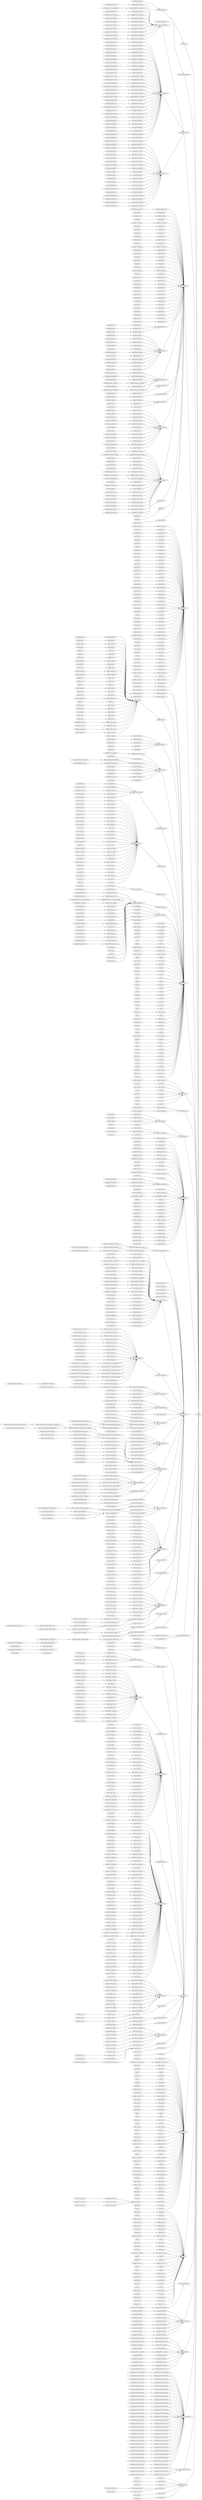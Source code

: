 // build dependency
digraph {
	rankdir=LR
	ratio=compress
	"kernel/bounds.c" -> "kernel/bounds.s"
	"arch/mips/kernel/asm-offsets.c" -> "arch/mips/kernel/asm-offsets.s"
	"scripts/mod/empty.c" -> "scripts/mod/empty.o"
	"scripts/mod/devicetable-offsets.c" -> "scripts/mod/devicetable-offsets.s"
	"init/main.c" -> "init/main.o"
	"init/do_mounts.c" -> "init/do_mounts.o"
	"init/do_mounts_initrd.c" -> "init/do_mounts_initrd.o"
	"init/do_mounts_initrd.o" -> "init/mounts.o"
	"init/do_mounts.o" -> "init/mounts.o"
	"init/initramfs.c" -> "init/initramfs.o"
	"init/calibrate.c" -> "init/calibrate.o"
	"init/init_task.c" -> "init/init_task.o"
	"usr/initramfs_data.S" -> "usr/initramfs_data.o"
	"usr/initramfs_data.o" -> "usr/built-in.o"
	"arch/mips/bcm47xx/irq.c" -> "arch/mips/bcm47xx/irq.o"
	"arch/mips/bcm47xx/nvram.c" -> "arch/mips/bcm47xx/nvram.o"
	"arch/mips/bcm47xx/prom.c" -> "arch/mips/bcm47xx/prom.o"
	"arch/mips/bcm47xx/serial.c" -> "arch/mips/bcm47xx/serial.o"
	"arch/mips/bcm47xx/setup.c" -> "arch/mips/bcm47xx/setup.o"
	"arch/mips/bcm47xx/time.c" -> "arch/mips/bcm47xx/time.o"
	"arch/mips/bcm47xx/sprom.c" -> "arch/mips/bcm47xx/sprom.o"
	"arch/mips/bcm47xx/board.c" -> "arch/mips/bcm47xx/board.o"
	"arch/mips/bcm47xx/buttons.c" -> "arch/mips/bcm47xx/buttons.o"
	"arch/mips/bcm47xx/leds.c" -> "arch/mips/bcm47xx/leds.o"
	"arch/mips/bcm47xx/workarounds.c" -> "arch/mips/bcm47xx/workarounds.o"
	"arch/mips/bcm47xx/workarounds.o" -> "arch/mips/bcm47xx/built-in.o"
	"arch/mips/bcm47xx/leds.o" -> "arch/mips/bcm47xx/built-in.o"
	"arch/mips/bcm47xx/buttons.o" -> "arch/mips/bcm47xx/built-in.o"
	"arch/mips/bcm47xx/board.o" -> "arch/mips/bcm47xx/built-in.o"
	"arch/mips/bcm47xx/sprom.o" -> "arch/mips/bcm47xx/built-in.o"
	"arch/mips/bcm47xx/time.o" -> "arch/mips/bcm47xx/built-in.o"
	"arch/mips/bcm47xx/setup.o" -> "arch/mips/bcm47xx/built-in.o"
	"arch/mips/bcm47xx/serial.o" -> "arch/mips/bcm47xx/built-in.o"
	"arch/mips/bcm47xx/prom.o" -> "arch/mips/bcm47xx/built-in.o"
	"arch/mips/bcm47xx/nvram.o" -> "arch/mips/bcm47xx/built-in.o"
	"arch/mips/bcm47xx/irq.o" -> "arch/mips/bcm47xx/built-in.o"
	"arch/mips/kernel/cpu-probe.c" -> "arch/mips/kernel/cpu-probe.o"
	"arch/mips/kernel/branch.c" -> "arch/mips/kernel/branch.o"
	"arch/mips/kernel/entry.S" -> "arch/mips/kernel/entry.o"
	"arch/mips/kernel/genex.S" -> "arch/mips/kernel/genex.o"
	"arch/mips/kernel/idle.c" -> "arch/mips/kernel/idle.o"
	"arch/mips/kernel/irq.c" -> "arch/mips/kernel/irq.o"
	"arch/mips/kernel/process.c" -> "arch/mips/kernel/process.o"
	"arch/mips/kernel/prom.c" -> "arch/mips/kernel/prom.o"
	"arch/mips/kernel/ptrace.c" -> "arch/mips/kernel/ptrace.o"
	"arch/mips/kernel/reset.c" -> "arch/mips/kernel/reset.o"
	"arch/mips/kernel/setup.c" -> "arch/mips/kernel/setup.o"
	"arch/mips/kernel/signal.c" -> "arch/mips/kernel/signal.o"
	"arch/mips/kernel/syscall.c" -> "arch/mips/kernel/syscall.o"
	"arch/mips/kernel/time.c" -> "arch/mips/kernel/time.o"
	"arch/mips/kernel/topology.c" -> "arch/mips/kernel/topology.o"
	"arch/mips/kernel/traps.c" -> "arch/mips/kernel/traps.o"
	"arch/mips/kernel/unaligned.c" -> "arch/mips/kernel/unaligned.o"
	"arch/mips/kernel/watch.c" -> "arch/mips/kernel/watch.o"
	"arch/mips/kernel/vdso.c" -> "arch/mips/kernel/vdso.o"
	"arch/mips/kernel/cevt-r4k.c" -> "arch/mips/kernel/cevt-r4k.o"
	"arch/mips/kernel/csrc-r4k.c" -> "arch/mips/kernel/csrc-r4k.o"
	"arch/mips/kernel/segment.c" -> "arch/mips/kernel/segment.o"
	"arch/mips/kernel/mips_ksyms.c" -> "arch/mips/kernel/mips_ksyms.o"
	"arch/mips/kernel/module.c" -> "arch/mips/kernel/module.o"
	"arch/mips/kernel/r4k_fpu.S" -> "arch/mips/kernel/r4k_fpu.o"
	"arch/mips/kernel/r4k_switch.S" -> "arch/mips/kernel/r4k_switch.o"
	"arch/mips/kernel/spram.c" -> "arch/mips/kernel/spram.o"
	"arch/mips/kernel/irq_cpu.c" -> "arch/mips/kernel/irq_cpu.o"
	"arch/mips/kernel/scall32-o32.S" -> "arch/mips/kernel/scall32-o32.o"
	"arch/mips/kernel/proc.c" -> "arch/mips/kernel/proc.o"
	"arch/mips/kernel/proc.o" -> "arch/mips/kernel/built-in.o"
	"arch/mips/kernel/scall32-o32.o" -> "arch/mips/kernel/built-in.o"
	"arch/mips/kernel/irq_cpu.o" -> "arch/mips/kernel/built-in.o"
	"arch/mips/kernel/spram.o" -> "arch/mips/kernel/built-in.o"
	"arch/mips/kernel/r4k_switch.o" -> "arch/mips/kernel/built-in.o"
	"arch/mips/kernel/r4k_fpu.o" -> "arch/mips/kernel/built-in.o"
	"arch/mips/kernel/module.o" -> "arch/mips/kernel/built-in.o"
	"arch/mips/kernel/mips_ksyms.o" -> "arch/mips/kernel/built-in.o"
	"arch/mips/kernel/segment.o" -> "arch/mips/kernel/built-in.o"
	"arch/mips/kernel/csrc-r4k.o" -> "arch/mips/kernel/built-in.o"
	"arch/mips/kernel/cevt-r4k.o" -> "arch/mips/kernel/built-in.o"
	"arch/mips/kernel/vdso.o" -> "arch/mips/kernel/built-in.o"
	"arch/mips/kernel/watch.o" -> "arch/mips/kernel/built-in.o"
	"arch/mips/kernel/unaligned.o" -> "arch/mips/kernel/built-in.o"
	"arch/mips/kernel/traps.o" -> "arch/mips/kernel/built-in.o"
	"arch/mips/kernel/topology.o" -> "arch/mips/kernel/built-in.o"
	"arch/mips/kernel/time.o" -> "arch/mips/kernel/built-in.o"
	"arch/mips/kernel/syscall.o" -> "arch/mips/kernel/built-in.o"
	"arch/mips/kernel/signal.o" -> "arch/mips/kernel/built-in.o"
	"arch/mips/kernel/setup.o" -> "arch/mips/kernel/built-in.o"
	"arch/mips/kernel/reset.o" -> "arch/mips/kernel/built-in.o"
	"arch/mips/kernel/ptrace.o" -> "arch/mips/kernel/built-in.o"
	"arch/mips/kernel/prom.o" -> "arch/mips/kernel/built-in.o"
	"arch/mips/kernel/process.o" -> "arch/mips/kernel/built-in.o"
	"arch/mips/kernel/irq.o" -> "arch/mips/kernel/built-in.o"
	"arch/mips/kernel/idle.o" -> "arch/mips/kernel/built-in.o"
	"arch/mips/kernel/genex.o" -> "arch/mips/kernel/built-in.o"
	"arch/mips/kernel/entry.o" -> "arch/mips/kernel/built-in.o"
	"arch/mips/kernel/branch.o" -> "arch/mips/kernel/built-in.o"
	"arch/mips/kernel/cpu-probe.o" -> "arch/mips/kernel/built-in.o"
	"arch/mips/kernel/head.S" -> "arch/mips/kernel/head.o"
	"arch/mips/kernel/vmlinux.lds.S" -> "arch/mips/kernel/vmlinux.lds"
	"arch/mips/mm/cache.c" -> "arch/mips/mm/cache.o"
	"arch/mips/mm/dma-default.c" -> "arch/mips/mm/dma-default.o"
	"arch/mips/mm/extable.c" -> "arch/mips/mm/extable.o"
	"arch/mips/mm/fault.c" -> "arch/mips/mm/fault.o"
	"arch/mips/mm/gup.c" -> "arch/mips/mm/gup.o"
	"arch/mips/mm/init.c" -> "arch/mips/mm/init.o"
	"arch/mips/mm/mmap.c" -> "arch/mips/mm/mmap.o"
	"arch/mips/mm/page.c" -> "arch/mips/mm/page.o"
	"arch/mips/mm/page-funcs.S" -> "arch/mips/mm/page-funcs.o"
	"arch/mips/mm/tlbex.c" -> "arch/mips/mm/tlbex.o"
	"arch/mips/mm/tlbex-fault.S" -> "arch/mips/mm/tlbex-fault.o"
	"arch/mips/mm/tlb-funcs.S" -> "arch/mips/mm/tlb-funcs.o"
	"arch/mips/mm/uasm-mips.c" -> "arch/mips/mm/uasm-mips.o"
	"arch/mips/mm/ioremap.c" -> "arch/mips/mm/ioremap.o"
	"arch/mips/mm/pgtable-32.c" -> "arch/mips/mm/pgtable-32.o"
	"arch/mips/mm/highmem.c" -> "arch/mips/mm/highmem.o"
	"arch/mips/mm/c-r4k.c" -> "arch/mips/mm/c-r4k.o"
	"arch/mips/mm/cex-gen.S" -> "arch/mips/mm/cex-gen.o"
	"arch/mips/mm/tlb-r4k.c" -> "arch/mips/mm/tlb-r4k.o"
	"arch/mips/mm/tlb-r4k.o" -> "arch/mips/mm/built-in.o"
	"arch/mips/mm/cex-gen.o" -> "arch/mips/mm/built-in.o"
	"arch/mips/mm/c-r4k.o" -> "arch/mips/mm/built-in.o"
	"arch/mips/mm/highmem.o" -> "arch/mips/mm/built-in.o"
	"arch/mips/mm/pgtable-32.o" -> "arch/mips/mm/built-in.o"
	"arch/mips/mm/ioremap.o" -> "arch/mips/mm/built-in.o"
	"arch/mips/mm/uasm-mips.o" -> "arch/mips/mm/built-in.o"
	"arch/mips/mm/tlb-funcs.o" -> "arch/mips/mm/built-in.o"
	"arch/mips/mm/tlbex-fault.o" -> "arch/mips/mm/built-in.o"
	"arch/mips/mm/tlbex.o" -> "arch/mips/mm/built-in.o"
	"arch/mips/mm/page-funcs.o" -> "arch/mips/mm/built-in.o"
	"arch/mips/mm/page.o" -> "arch/mips/mm/built-in.o"
	"arch/mips/mm/mmap.o" -> "arch/mips/mm/built-in.o"
	"arch/mips/mm/init.o" -> "arch/mips/mm/built-in.o"
	"arch/mips/mm/gup.o" -> "arch/mips/mm/built-in.o"
	"arch/mips/mm/fault.o" -> "arch/mips/mm/built-in.o"
	"arch/mips/mm/extable.o" -> "arch/mips/mm/built-in.o"
	"arch/mips/mm/dma-default.o" -> "arch/mips/mm/built-in.o"
	"arch/mips/mm/cache.o" -> "arch/mips/mm/built-in.o"
	"arch/mips/mm/built-in.o" -> "arch/mips/built-in.o"
	"arch/mips/kernel/built-in.o" -> "arch/mips/built-in.o"
	"arch/mips/bcm47xx/built-in.o" -> "arch/mips/built-in.o"
	"kernel/fork.c" -> "kernel/fork.o"
	"kernel/exec_domain.c" -> "kernel/exec_domain.o"
	"kernel/panic.c" -> "kernel/panic.o"
	"kernel/cpu.c" -> "kernel/cpu.o"
	"kernel/exit.c" -> "kernel/exit.o"
	"kernel/softirq.c" -> "kernel/softirq.o"
	"kernel/resource.c" -> "kernel/resource.o"
	"kernel/sysctl.c" -> "kernel/sysctl.o"
	"kernel/sysctl_binary.c" -> "kernel/sysctl_binary.o"
	"kernel/capability.c" -> "kernel/capability.o"
	"kernel/ptrace.c" -> "kernel/ptrace.o"
	"kernel/user.c" -> "kernel/user.o"
	"kernel/signal.c" -> "kernel/signal.o"
	"kernel/sys.c" -> "kernel/sys.o"
	"kernel/kmod.c" -> "kernel/kmod.o"
	"kernel/workqueue.c" -> "kernel/workqueue.o"
	"kernel/pid.c" -> "kernel/pid.o"
	"kernel/task_work.c" -> "kernel/task_work.o"
	"kernel/extable.c" -> "kernel/extable.o"
	"kernel/params.c" -> "kernel/params.o"
	"kernel/kthread.c" -> "kernel/kthread.o"
	"kernel/sys_ni.c" -> "kernel/sys_ni.o"
	"kernel/nsproxy.c" -> "kernel/nsproxy.o"
	"kernel/notifier.c" -> "kernel/notifier.o"
	"kernel/ksysfs.c" -> "kernel/ksysfs.o"
	"kernel/cred.c" -> "kernel/cred.o"
	"kernel/reboot.c" -> "kernel/reboot.o"
	"kernel/async.c" -> "kernel/async.o"
	"kernel/range.c" -> "kernel/range.o"
	"kernel/groups.c" -> "kernel/groups.o"
	"kernel/smpboot.c" -> "kernel/smpboot.o"
	"kernel/bpf/core.c" -> "kernel/bpf/core.o"
	"kernel/bpf/syscall.c" -> "kernel/bpf/syscall.o"
	"kernel/bpf/verifier.c" -> "kernel/bpf/verifier.o"
	"kernel/bpf/verifier.o" -> "kernel/bpf/built-in.o"
	"kernel/bpf/syscall.o" -> "kernel/bpf/built-in.o"
	"kernel/bpf/core.o" -> "kernel/bpf/built-in.o"
	"kernel/irq/irqdesc.c" -> "kernel/irq/irqdesc.o"
	"kernel/irq/handle.c" -> "kernel/irq/handle.o"
	"kernel/irq/manage.c" -> "kernel/irq/manage.o"
	"kernel/irq/spurious.c" -> "kernel/irq/spurious.o"
	"kernel/irq/resend.c" -> "kernel/irq/resend.o"
	"kernel/irq/chip.c" -> "kernel/irq/chip.o"
	"kernel/irq/dummychip.c" -> "kernel/irq/dummychip.o"
	"kernel/irq/devres.c" -> "kernel/irq/devres.o"
	"kernel/irq/autoprobe.c" -> "kernel/irq/autoprobe.o"
	"kernel/irq/irqdomain.c" -> "kernel/irq/irqdomain.o"
	"kernel/irq/proc.c" -> "kernel/irq/proc.o"
	"kernel/irq/proc.o" -> "kernel/irq/built-in.o"
	"kernel/irq/irqdomain.o" -> "kernel/irq/built-in.o"
	"kernel/irq/autoprobe.o" -> "kernel/irq/built-in.o"
	"kernel/irq/devres.o" -> "kernel/irq/built-in.o"
	"kernel/irq/dummychip.o" -> "kernel/irq/built-in.o"
	"kernel/irq/chip.o" -> "kernel/irq/built-in.o"
	"kernel/irq/resend.o" -> "kernel/irq/built-in.o"
	"kernel/irq/spurious.o" -> "kernel/irq/built-in.o"
	"kernel/irq/manage.o" -> "kernel/irq/built-in.o"
	"kernel/irq/handle.o" -> "kernel/irq/built-in.o"
	"kernel/irq/irqdesc.o" -> "kernel/irq/built-in.o"
	"kernel/locking/mutex.c" -> "kernel/locking/mutex.o"
	"kernel/locking/semaphore.c" -> "kernel/locking/semaphore.o"
	"kernel/locking/rwsem.c" -> "kernel/locking/rwsem.o"
	"kernel/locking/mcs_spinlock.c" -> "kernel/locking/mcs_spinlock.o"
	"kernel/locking/rtmutex.c" -> "kernel/locking/rtmutex.o"
	"kernel/locking/rwsem-spinlock.c" -> "kernel/locking/rwsem-spinlock.o"
	"kernel/locking/rwsem-spinlock.o" -> "kernel/locking/built-in.o"
	"kernel/locking/rtmutex.o" -> "kernel/locking/built-in.o"
	"kernel/locking/mcs_spinlock.o" -> "kernel/locking/built-in.o"
	"kernel/locking/rwsem.o" -> "kernel/locking/built-in.o"
	"kernel/locking/semaphore.o" -> "kernel/locking/built-in.o"
	"kernel/locking/mutex.o" -> "kernel/locking/built-in.o"
	"kernel/power/qos.c" -> "kernel/power/qos.o"
	"kernel/power/qos.o" -> "kernel/power/built-in.o"
	"kernel/printk/printk.c" -> "kernel/printk/printk.o"
	"kernel/printk/printk.o" -> "kernel/printk/built-in.o"
	"kernel/rcu/update.c" -> "kernel/rcu/update.o"
	"kernel/rcu/srcu.c" -> "kernel/rcu/srcu.o"
	"kernel/rcu/tiny.c" -> "kernel/rcu/tiny.o"
	"kernel/rcu/tiny.o" -> "kernel/rcu/built-in.o"
	"kernel/rcu/srcu.o" -> "kernel/rcu/built-in.o"
	"kernel/rcu/update.o" -> "kernel/rcu/built-in.o"
	"kernel/sched/core.c" -> "kernel/sched/core.o"
	"kernel/sched/proc.c" -> "kernel/sched/proc.o"
	"kernel/sched/clock.c" -> "kernel/sched/clock.o"
	"kernel/sched/cputime.c" -> "kernel/sched/cputime.o"
	"kernel/sched/idle_task.c" -> "kernel/sched/idle_task.o"
	"kernel/sched/fair.c" -> "kernel/sched/fair.o"
	"kernel/sched/rt.c" -> "kernel/sched/rt.o"
	"kernel/sched/deadline.c" -> "kernel/sched/deadline.o"
	"kernel/sched/stop_task.c" -> "kernel/sched/stop_task.o"
	"kernel/sched/wait.c" -> "kernel/sched/wait.o"
	"kernel/sched/completion.c" -> "kernel/sched/completion.o"
	"kernel/sched/idle.c" -> "kernel/sched/idle.o"
	"kernel/sched/idle.o" -> "kernel/sched/built-in.o"
	"kernel/sched/completion.o" -> "kernel/sched/built-in.o"
	"kernel/sched/wait.o" -> "kernel/sched/built-in.o"
	"kernel/sched/stop_task.o" -> "kernel/sched/built-in.o"
	"kernel/sched/deadline.o" -> "kernel/sched/built-in.o"
	"kernel/sched/rt.o" -> "kernel/sched/built-in.o"
	"kernel/sched/fair.o" -> "kernel/sched/built-in.o"
	"kernel/sched/idle_task.o" -> "kernel/sched/built-in.o"
	"kernel/sched/cputime.o" -> "kernel/sched/built-in.o"
	"kernel/sched/clock.o" -> "kernel/sched/built-in.o"
	"kernel/sched/proc.o" -> "kernel/sched/built-in.o"
	"kernel/sched/core.o" -> "kernel/sched/built-in.o"
	"kernel/time/time.c" -> "kernel/time/time.o"
	"kernel/time/timer.c" -> "kernel/time/timer.o"
	"kernel/time/hrtimer.c" -> "kernel/time/hrtimer.o"
	"kernel/time/itimer.c" -> "kernel/time/itimer.o"
	"kernel/time/posix-timers.c" -> "kernel/time/posix-timers.o"
	"kernel/time/posix-cpu-timers.c" -> "kernel/time/posix-cpu-timers.o"
	"kernel/time/timekeeping.c" -> "kernel/time/timekeeping.o"
	"kernel/time/ntp.c" -> "kernel/time/ntp.o"
	"kernel/time/clocksource.c" -> "kernel/time/clocksource.o"
	"kernel/time/jiffies.c" -> "kernel/time/jiffies.o"
	"kernel/time/timer_list.c" -> "kernel/time/timer_list.o"
	"kernel/time/timeconv.c" -> "kernel/time/timeconv.o"
	"kernel/time/posix-clock.c" -> "kernel/time/posix-clock.o"
	"kernel/time/alarmtimer.c" -> "kernel/time/alarmtimer.o"
	"kernel/time/clockevents.c" -> "kernel/time/clockevents.o"
	"kernel/time/tick-common.c" -> "kernel/time/tick-common.o"
	"kernel/time/tick-oneshot.c" -> "kernel/time/tick-oneshot.o"
	"kernel/time/tick-sched.c" -> "kernel/time/tick-sched.o"
	"kernel/time/timekeeping_debug.c" -> "kernel/time/timekeeping_debug.o"
	"kernel/time/timekeeping_debug.o" -> "kernel/time/built-in.o"
	"kernel/time/tick-sched.o" -> "kernel/time/built-in.o"
	"kernel/time/tick-oneshot.o" -> "kernel/time/built-in.o"
	"kernel/time/tick-common.o" -> "kernel/time/built-in.o"
	"kernel/time/clockevents.o" -> "kernel/time/built-in.o"
	"kernel/time/alarmtimer.o" -> "kernel/time/built-in.o"
	"kernel/time/posix-clock.o" -> "kernel/time/built-in.o"
	"kernel/time/timeconv.o" -> "kernel/time/built-in.o"
	"kernel/time/timer_list.o" -> "kernel/time/built-in.o"
	"kernel/time/jiffies.o" -> "kernel/time/built-in.o"
	"kernel/time/clocksource.o" -> "kernel/time/built-in.o"
	"kernel/time/ntp.o" -> "kernel/time/built-in.o"
	"kernel/time/timekeeping.o" -> "kernel/time/built-in.o"
	"kernel/time/posix-cpu-timers.o" -> "kernel/time/built-in.o"
	"kernel/time/posix-timers.o" -> "kernel/time/built-in.o"
	"kernel/time/itimer.o" -> "kernel/time/built-in.o"
	"kernel/time/hrtimer.o" -> "kernel/time/built-in.o"
	"kernel/time/timer.o" -> "kernel/time/built-in.o"
	"kernel/time/time.o" -> "kernel/time/built-in.o"
	"kernel/futex.c" -> "kernel/futex.o"
	"kernel/up.c" -> "kernel/up.o"
	"kernel/module.c" -> "kernel/module.o"
	"kernel/utsname_sysctl.c" -> "kernel/utsname_sysctl.o"
	"kernel/elfcore.c" -> "kernel/elfcore.o"
	"kernel/irq_work.c" -> "kernel/irq_work.o"
	"kernel/bpf/built-in.o" -> "kernel/built-in.o"
	"kernel/irq_work.o" -> "kernel/built-in.o"
	"kernel/elfcore.o" -> "kernel/built-in.o"
	"kernel/utsname_sysctl.o" -> "kernel/built-in.o"
	"kernel/module.o" -> "kernel/built-in.o"
	"kernel/up.o" -> "kernel/built-in.o"
	"kernel/futex.o" -> "kernel/built-in.o"
	"kernel/time/built-in.o" -> "kernel/built-in.o"
	"kernel/rcu/built-in.o" -> "kernel/built-in.o"
	"kernel/irq/built-in.o" -> "kernel/built-in.o"
	"kernel/printk/built-in.o" -> "kernel/built-in.o"
	"kernel/power/built-in.o" -> "kernel/built-in.o"
	"kernel/locking/built-in.o" -> "kernel/built-in.o"
	"kernel/sched/built-in.o" -> "kernel/built-in.o"
	"kernel/smpboot.o" -> "kernel/built-in.o"
	"kernel/groups.o" -> "kernel/built-in.o"
	"kernel/range.o" -> "kernel/built-in.o"
	"kernel/async.o" -> "kernel/built-in.o"
	"kernel/reboot.o" -> "kernel/built-in.o"
	"kernel/cred.o" -> "kernel/built-in.o"
	"kernel/ksysfs.o" -> "kernel/built-in.o"
	"kernel/notifier.o" -> "kernel/built-in.o"
	"kernel/nsproxy.o" -> "kernel/built-in.o"
	"kernel/sys_ni.o" -> "kernel/built-in.o"
	"kernel/kthread.o" -> "kernel/built-in.o"
	"kernel/params.o" -> "kernel/built-in.o"
	"kernel/extable.o" -> "kernel/built-in.o"
	"kernel/task_work.o" -> "kernel/built-in.o"
	"kernel/pid.o" -> "kernel/built-in.o"
	"kernel/workqueue.o" -> "kernel/built-in.o"
	"kernel/kmod.o" -> "kernel/built-in.o"
	"kernel/sys.o" -> "kernel/built-in.o"
	"kernel/signal.o" -> "kernel/built-in.o"
	"kernel/user.o" -> "kernel/built-in.o"
	"kernel/ptrace.o" -> "kernel/built-in.o"
	"kernel/capability.o" -> "kernel/built-in.o"
	"kernel/sysctl_binary.o" -> "kernel/built-in.o"
	"kernel/sysctl.o" -> "kernel/built-in.o"
	"kernel/resource.o" -> "kernel/built-in.o"
	"kernel/softirq.o" -> "kernel/built-in.o"
	"kernel/exit.o" -> "kernel/built-in.o"
	"kernel/cpu.o" -> "kernel/built-in.o"
	"kernel/panic.o" -> "kernel/built-in.o"
	"kernel/exec_domain.o" -> "kernel/built-in.o"
	"kernel/fork.o" -> "kernel/built-in.o"
	"mm/filemap.c" -> "mm/filemap.o"
	"mm/mempool.c" -> "mm/mempool.o"
	"mm/oom_kill.c" -> "mm/oom_kill.o"
	"mm/maccess.c" -> "mm/maccess.o"
	"mm/page_alloc.c" -> "mm/page_alloc.o"
	"mm/page-writeback.c" -> "mm/page-writeback.o"
	"mm/readahead.c" -> "mm/readahead.o"
	"mm/swap.c" -> "mm/swap.o"
	"mm/truncate.c" -> "mm/truncate.o"
	"mm/vmscan.c" -> "mm/vmscan.o"
	"mm/shmem.c" -> "mm/shmem.o"
	"mm/util.c" -> "mm/util.o"
	"mm/mmzone.c" -> "mm/mmzone.o"
	"mm/vmstat.c" -> "mm/vmstat.o"
	"mm/backing-dev.c" -> "mm/backing-dev.o"
	"mm/mm_init.c" -> "mm/mm_init.o"
	"mm/mmu_context.c" -> "mm/mmu_context.o"
	"mm/percpu.c" -> "mm/percpu.o"
	"mm/slab_common.c" -> "mm/slab_common.o"
	"mm/compaction.c" -> "mm/compaction.o"
	"mm/vmacache.c" -> "mm/vmacache.o"
	"mm/interval_tree.c" -> "mm/interval_tree.o"
	"mm/list_lru.c" -> "mm/list_lru.o"
	"mm/workingset.c" -> "mm/workingset.o"
	"mm/iov_iter.c" -> "mm/iov_iter.o"
	"mm/debug.c" -> "mm/debug.o"
	"mm/fremap.c" -> "mm/fremap.o"
	"mm/gup.c" -> "mm/gup.o"
	"mm/highmem.c" -> "mm/highmem.o"
	"mm/memory.c" -> "mm/memory.o"
	"mm/mincore.c" -> "mm/mincore.o"
	"mm/mlock.c" -> "mm/mlock.o"
	"mm/mmap.c" -> "mm/mmap.o"
	"mm/mprotect.c" -> "mm/mprotect.o"
	"mm/mremap.c" -> "mm/mremap.o"
	"mm/msync.c" -> "mm/msync.o"
	"mm/rmap.c" -> "mm/rmap.o"
	"mm/vmalloc.c" -> "mm/vmalloc.o"
	"mm/pagewalk.c" -> "mm/pagewalk.o"
	"mm/pgtable-generic.c" -> "mm/pgtable-generic.o"
	"mm/init-mm.c" -> "mm/init-mm.o"
	"mm/bootmem.c" -> "mm/bootmem.o"
	"mm/memblock.c" -> "mm/memblock.o"
	"mm/page_io.c" -> "mm/page_io.o"
	"mm/swap_state.c" -> "mm/swap_state.o"
	"mm/swapfile.c" -> "mm/swapfile.o"
	"mm/dmapool.c" -> "mm/dmapool.o"
	"mm/slab.c" -> "mm/slab.o"
	"mm/slab.o" -> "mm/built-in.o"
	"mm/dmapool.o" -> "mm/built-in.o"
	"mm/swapfile.o" -> "mm/built-in.o"
	"mm/swap_state.o" -> "mm/built-in.o"
	"mm/page_io.o" -> "mm/built-in.o"
	"mm/memblock.o" -> "mm/built-in.o"
	"mm/bootmem.o" -> "mm/built-in.o"
	"mm/init-mm.o" -> "mm/built-in.o"
	"mm/pgtable-generic.o" -> "mm/built-in.o"
	"mm/pagewalk.o" -> "mm/built-in.o"
	"mm/vmalloc.o" -> "mm/built-in.o"
	"mm/rmap.o" -> "mm/built-in.o"
	"mm/msync.o" -> "mm/built-in.o"
	"mm/mremap.o" -> "mm/built-in.o"
	"mm/mprotect.o" -> "mm/built-in.o"
	"mm/mmap.o" -> "mm/built-in.o"
	"mm/mlock.o" -> "mm/built-in.o"
	"mm/mincore.o" -> "mm/built-in.o"
	"mm/memory.o" -> "mm/built-in.o"
	"mm/highmem.o" -> "mm/built-in.o"
	"mm/gup.o" -> "mm/built-in.o"
	"mm/fremap.o" -> "mm/built-in.o"
	"mm/debug.o" -> "mm/built-in.o"
	"mm/iov_iter.o" -> "mm/built-in.o"
	"mm/workingset.o" -> "mm/built-in.o"
	"mm/list_lru.o" -> "mm/built-in.o"
	"mm/interval_tree.o" -> "mm/built-in.o"
	"mm/vmacache.o" -> "mm/built-in.o"
	"mm/compaction.o" -> "mm/built-in.o"
	"mm/slab_common.o" -> "mm/built-in.o"
	"mm/percpu.o" -> "mm/built-in.o"
	"mm/mmu_context.o" -> "mm/built-in.o"
	"mm/mm_init.o" -> "mm/built-in.o"
	"mm/backing-dev.o" -> "mm/built-in.o"
	"mm/vmstat.o" -> "mm/built-in.o"
	"mm/mmzone.o" -> "mm/built-in.o"
	"mm/util.o" -> "mm/built-in.o"
	"mm/shmem.o" -> "mm/built-in.o"
	"mm/vmscan.o" -> "mm/built-in.o"
	"mm/truncate.o" -> "mm/built-in.o"
	"mm/swap.o" -> "mm/built-in.o"
	"mm/readahead.o" -> "mm/built-in.o"
	"mm/page-writeback.o" -> "mm/built-in.o"
	"mm/page_alloc.o" -> "mm/built-in.o"
	"mm/maccess.o" -> "mm/built-in.o"
	"mm/oom_kill.o" -> "mm/built-in.o"
	"mm/mempool.o" -> "mm/built-in.o"
	"mm/filemap.o" -> "mm/built-in.o"
	"fs/open.c" -> "fs/open.o"
	"fs/read_write.c" -> "fs/read_write.o"
	"fs/file_table.c" -> "fs/file_table.o"
	"fs/super.c" -> "fs/super.o"
	"fs/char_dev.c" -> "fs/char_dev.o"
	"fs/stat.c" -> "fs/stat.o"
	"fs/exec.c" -> "fs/exec.o"
	"fs/pipe.c" -> "fs/pipe.o"
	"fs/namei.c" -> "fs/namei.o"
	"fs/fcntl.c" -> "fs/fcntl.o"
	"fs/ioctl.c" -> "fs/ioctl.o"
	"fs/readdir.c" -> "fs/readdir.o"
	"fs/select.c" -> "fs/select.o"
	"fs/dcache.c" -> "fs/dcache.o"
	"fs/inode.c" -> "fs/inode.o"
	"fs/attr.c" -> "fs/attr.o"
	"fs/bad_inode.c" -> "fs/bad_inode.o"
	"fs/file.c" -> "fs/file.o"
	"fs/filesystems.c" -> "fs/filesystems.o"
	"fs/namespace.c" -> "fs/namespace.o"
	"fs/seq_file.c" -> "fs/seq_file.o"
	"fs/xattr.c" -> "fs/xattr.o"
	"fs/libfs.c" -> "fs/libfs.o"
	"fs/fs-writeback.c" -> "fs/fs-writeback.o"
	"fs/pnode.c" -> "fs/pnode.o"
	"fs/splice.c" -> "fs/splice.o"
	"fs/sync.c" -> "fs/sync.o"
	"fs/utimes.c" -> "fs/utimes.o"
	"fs/stack.c" -> "fs/stack.o"
	"fs/fs_struct.c" -> "fs/fs_struct.o"
	"fs/statfs.c" -> "fs/statfs.o"
	"fs/fs_pin.c" -> "fs/fs_pin.o"
	"fs/buffer.c" -> "fs/buffer.o"
	"fs/block_dev.c" -> "fs/block_dev.o"
	"fs/direct-io.c" -> "fs/direct-io.o"
	"fs/mpage.c" -> "fs/mpage.o"
	"fs/proc_namespace.c" -> "fs/proc_namespace.o"
	"fs/debugfs/inode.c" -> "fs/debugfs/inode.o"
	"fs/debugfs/file.c" -> "fs/debugfs/file.o"
	"fs/debugfs/file.o" -> "fs/debugfs/debugfs.o"
	"fs/debugfs/inode.o" -> "fs/debugfs/debugfs.o"
	"fs/debugfs/debugfs.o" -> "fs/debugfs/built-in.o"
	"fs/devpts/inode.c" -> "fs/devpts/inode.o"
	"fs/devpts/inode.o" -> "fs/devpts/devpts.o"
	"fs/devpts/devpts.o" -> "fs/devpts/built-in.o"
	"fs/jffs2/compr.c" -> "fs/jffs2/compr.o"
	"fs/jffs2/dir.c" -> "fs/jffs2/dir.o"
	"fs/jffs2/file.c" -> "fs/jffs2/file.o"
	"fs/jffs2/ioctl.c" -> "fs/jffs2/ioctl.o"
	"fs/jffs2/nodelist.c" -> "fs/jffs2/nodelist.o"
	"fs/jffs2/malloc.c" -> "fs/jffs2/malloc.o"
	"fs/jffs2/read.c" -> "fs/jffs2/read.o"
	"fs/jffs2/nodemgmt.c" -> "fs/jffs2/nodemgmt.o"
	"fs/jffs2/readinode.c" -> "fs/jffs2/readinode.o"
	"fs/jffs2/write.c" -> "fs/jffs2/write.o"
	"fs/jffs2/scan.c" -> "fs/jffs2/scan.o"
	"fs/jffs2/gc.c" -> "fs/jffs2/gc.o"
	"fs/jffs2/symlink.c" -> "fs/jffs2/symlink.o"
	"fs/jffs2/build.c" -> "fs/jffs2/build.o"
	"fs/jffs2/erase.c" -> "fs/jffs2/erase.o"
	"fs/jffs2/background.c" -> "fs/jffs2/background.o"
	"fs/jffs2/fs.c" -> "fs/jffs2/fs.o"
	"fs/jffs2/writev.c" -> "fs/jffs2/writev.o"
	"fs/jffs2/super.c" -> "fs/jffs2/super.o"
	"fs/jffs2/debug.c" -> "fs/jffs2/debug.o"
	"fs/jffs2/wbuf.c" -> "fs/jffs2/wbuf.o"
	"fs/jffs2/xattr.c" -> "fs/jffs2/xattr.o"
	"fs/jffs2/xattr_trusted.c" -> "fs/jffs2/xattr_trusted.o"
	"fs/jffs2/xattr_user.c" -> "fs/jffs2/xattr_user.o"
	"fs/jffs2/compr_rtime.c" -> "fs/jffs2/compr_rtime.o"
	"fs/jffs2/summary.c" -> "fs/jffs2/summary.o"
	"fs/jffs2/summary.o" -> "fs/jffs2/jffs2.o"
	"fs/jffs2/compr_rtime.o" -> "fs/jffs2/jffs2.o"
	"fs/jffs2/xattr_user.o" -> "fs/jffs2/jffs2.o"
	"fs/jffs2/xattr_trusted.o" -> "fs/jffs2/jffs2.o"
	"fs/jffs2/xattr.o" -> "fs/jffs2/jffs2.o"
	"fs/jffs2/wbuf.o" -> "fs/jffs2/jffs2.o"
	"fs/jffs2/debug.o" -> "fs/jffs2/jffs2.o"
	"fs/jffs2/super.o" -> "fs/jffs2/jffs2.o"
	"fs/jffs2/writev.o" -> "fs/jffs2/jffs2.o"
	"fs/jffs2/fs.o" -> "fs/jffs2/jffs2.o"
	"fs/jffs2/background.o" -> "fs/jffs2/jffs2.o"
	"fs/jffs2/erase.o" -> "fs/jffs2/jffs2.o"
	"fs/jffs2/build.o" -> "fs/jffs2/jffs2.o"
	"fs/jffs2/symlink.o" -> "fs/jffs2/jffs2.o"
	"fs/jffs2/gc.o" -> "fs/jffs2/jffs2.o"
	"fs/jffs2/scan.o" -> "fs/jffs2/jffs2.o"
	"fs/jffs2/write.o" -> "fs/jffs2/jffs2.o"
	"fs/jffs2/readinode.o" -> "fs/jffs2/jffs2.o"
	"fs/jffs2/nodemgmt.o" -> "fs/jffs2/jffs2.o"
	"fs/jffs2/read.o" -> "fs/jffs2/jffs2.o"
	"fs/jffs2/malloc.o" -> "fs/jffs2/jffs2.o"
	"fs/jffs2/nodelist.o" -> "fs/jffs2/jffs2.o"
	"fs/jffs2/ioctl.o" -> "fs/jffs2/jffs2.o"
	"fs/jffs2/file.o" -> "fs/jffs2/jffs2.o"
	"fs/jffs2/dir.o" -> "fs/jffs2/jffs2.o"
	"fs/jffs2/compr.o" -> "fs/jffs2/jffs2.o"
	"fs/jffs2/jffs2.o" -> "fs/jffs2/built-in.o"
	"fs/kernfs/mount.c" -> "fs/kernfs/mount.o"
	"fs/kernfs/inode.c" -> "fs/kernfs/inode.o"
	"fs/kernfs/dir.c" -> "fs/kernfs/dir.o"
	"fs/kernfs/file.c" -> "fs/kernfs/file.o"
	"fs/kernfs/symlink.c" -> "fs/kernfs/symlink.o"
	"fs/kernfs/symlink.o" -> "fs/kernfs/built-in.o"
	"fs/kernfs/file.o" -> "fs/kernfs/built-in.o"
	"fs/kernfs/dir.o" -> "fs/kernfs/built-in.o"
	"fs/kernfs/inode.o" -> "fs/kernfs/built-in.o"
	"fs/kernfs/mount.o" -> "fs/kernfs/built-in.o"
	"fs/notify/fsnotify.c" -> "fs/notify/fsnotify.o"
	"fs/notify/notification.c" -> "fs/notify/notification.o"
	"fs/notify/group.c" -> "fs/notify/group.o"
	"fs/notify/inode_mark.c" -> "fs/notify/inode_mark.o"
	"fs/notify/mark.c" -> "fs/notify/mark.o"
	"fs/notify/vfsmount_mark.c" -> "fs/notify/vfsmount_mark.o"
	"fs/notify/fdinfo.c" -> "fs/notify/fdinfo.o"
	"fs/notify/inotify/inotify_fsnotify.c" -> "fs/notify/inotify/inotify_fsnotify.o"
	"fs/notify/inotify/inotify_user.c" -> "fs/notify/inotify/inotify_user.o"
	"fs/notify/inotify/inotify_user.o" -> "fs/notify/inotify/built-in.o"
	"fs/notify/inotify/inotify_fsnotify.o" -> "fs/notify/inotify/built-in.o"
	"fs/notify/inotify/built-in.o" -> "fs/notify/built-in.o"
	"fs/notify/fdinfo.o" -> "fs/notify/built-in.o"
	"fs/notify/vfsmount_mark.o" -> "fs/notify/built-in.o"
	"fs/notify/mark.o" -> "fs/notify/built-in.o"
	"fs/notify/inode_mark.o" -> "fs/notify/built-in.o"
	"fs/notify/group.o" -> "fs/notify/built-in.o"
	"fs/notify/notification.o" -> "fs/notify/built-in.o"
	"fs/notify/fsnotify.o" -> "fs/notify/built-in.o"
	"fs/overlayfs/super.c" -> "fs/overlayfs/super.o"
	"fs/overlayfs/inode.c" -> "fs/overlayfs/inode.o"
	"fs/overlayfs/dir.c" -> "fs/overlayfs/dir.o"
	"fs/overlayfs/readdir.c" -> "fs/overlayfs/readdir.o"
	"fs/overlayfs/copy_up.c" -> "fs/overlayfs/copy_up.o"
	"fs/overlayfs/copy_up.o" -> "fs/overlayfs/overlay.o"
	"fs/overlayfs/readdir.o" -> "fs/overlayfs/overlay.o"
	"fs/overlayfs/dir.o" -> "fs/overlayfs/overlay.o"
	"fs/overlayfs/inode.o" -> "fs/overlayfs/overlay.o"
	"fs/overlayfs/super.o" -> "fs/overlayfs/overlay.o"
	"fs/overlayfs/overlay.o" -> "fs/overlayfs/built-in.o"
	"fs/proc/task_mmu.c" -> "fs/proc/task_mmu.o"
	"fs/proc/inode.c" -> "fs/proc/inode.o"
	"fs/proc/root.c" -> "fs/proc/root.o"
	"fs/proc/base.c" -> "fs/proc/base.o"
	"fs/proc/generic.c" -> "fs/proc/generic.o"
	"fs/proc/array.c" -> "fs/proc/array.o"
	"fs/proc/fd.c" -> "fs/proc/fd.o"
	"fs/proc/proc_tty.c" -> "fs/proc/proc_tty.o"
	"fs/proc/cmdline.c" -> "fs/proc/cmdline.o"
	"fs/proc/consoles.c" -> "fs/proc/consoles.o"
	"fs/proc/cpuinfo.c" -> "fs/proc/cpuinfo.o"
	"fs/proc/devices.c" -> "fs/proc/devices.o"
	"fs/proc/interrupts.c" -> "fs/proc/interrupts.o"
	"fs/proc/loadavg.c" -> "fs/proc/loadavg.o"
	"fs/proc/meminfo.c" -> "fs/proc/meminfo.o"
	"fs/proc/stat.c" -> "fs/proc/stat.o"
	"fs/proc/uptime.c" -> "fs/proc/uptime.o"
	"fs/proc/version.c" -> "fs/proc/version.o"
	"fs/proc/softirqs.c" -> "fs/proc/softirqs.o"
	"fs/proc/namespaces.c" -> "fs/proc/namespaces.o"
	"fs/proc/self.c" -> "fs/proc/self.o"
	"fs/proc/thread_self.c" -> "fs/proc/thread_self.o"
	"fs/proc/proc_sysctl.c" -> "fs/proc/proc_sysctl.o"
	"fs/proc/proc_net.c" -> "fs/proc/proc_net.o"
	"fs/proc/kmsg.c" -> "fs/proc/kmsg.o"
	"fs/proc/kmsg.o" -> "fs/proc/proc.o"
	"fs/proc/proc_net.o" -> "fs/proc/proc.o"
	"fs/proc/proc_sysctl.o" -> "fs/proc/proc.o"
	"fs/proc/thread_self.o" -> "fs/proc/proc.o"
	"fs/proc/self.o" -> "fs/proc/proc.o"
	"fs/proc/namespaces.o" -> "fs/proc/proc.o"
	"fs/proc/softirqs.o" -> "fs/proc/proc.o"
	"fs/proc/version.o" -> "fs/proc/proc.o"
	"fs/proc/uptime.o" -> "fs/proc/proc.o"
	"fs/proc/stat.o" -> "fs/proc/proc.o"
	"fs/proc/meminfo.o" -> "fs/proc/proc.o"
	"fs/proc/loadavg.o" -> "fs/proc/proc.o"
	"fs/proc/interrupts.o" -> "fs/proc/proc.o"
	"fs/proc/devices.o" -> "fs/proc/proc.o"
	"fs/proc/cpuinfo.o" -> "fs/proc/proc.o"
	"fs/proc/consoles.o" -> "fs/proc/proc.o"
	"fs/proc/cmdline.o" -> "fs/proc/proc.o"
	"fs/proc/proc_tty.o" -> "fs/proc/proc.o"
	"fs/proc/fd.o" -> "fs/proc/proc.o"
	"fs/proc/array.o" -> "fs/proc/proc.o"
	"fs/proc/generic.o" -> "fs/proc/proc.o"
	"fs/proc/base.o" -> "fs/proc/proc.o"
	"fs/proc/root.o" -> "fs/proc/proc.o"
	"fs/proc/inode.o" -> "fs/proc/proc.o"
	"fs/proc/task_mmu.o" -> "fs/proc/proc.o"
	"fs/proc/proc.o" -> "fs/proc/built-in.o"
	"fs/ramfs/inode.c" -> "fs/ramfs/inode.o"
	"fs/ramfs/file-mmu.c" -> "fs/ramfs/file-mmu.o"
	"fs/ramfs/file-mmu.o" -> "fs/ramfs/ramfs.o"
	"fs/ramfs/inode.o" -> "fs/ramfs/ramfs.o"
	"fs/ramfs/ramfs.o" -> "fs/ramfs/built-in.o"
	"fs/squashfs/block.c" -> "fs/squashfs/block.o"
	"fs/squashfs/cache.c" -> "fs/squashfs/cache.o"
	"fs/squashfs/dir.c" -> "fs/squashfs/dir.o"
	"fs/squashfs/export.c" -> "fs/squashfs/export.o"
	"fs/squashfs/file.c" -> "fs/squashfs/file.o"
	"fs/squashfs/fragment.c" -> "fs/squashfs/fragment.o"
	"fs/squashfs/id.c" -> "fs/squashfs/id.o"
	"fs/squashfs/inode.c" -> "fs/squashfs/inode.o"
	"fs/squashfs/namei.c" -> "fs/squashfs/namei.o"
	"fs/squashfs/super.c" -> "fs/squashfs/super.o"
	"fs/squashfs/symlink.c" -> "fs/squashfs/symlink.o"
	"fs/squashfs/decompressor.c" -> "fs/squashfs/decompressor.o"
	"fs/squashfs/file_direct.c" -> "fs/squashfs/file_direct.o"
	"fs/squashfs/page_actor.c" -> "fs/squashfs/page_actor.o"
	"fs/squashfs/decompressor_multi_percpu.c" -> "fs/squashfs/decompressor_multi_percpu.o"
	"fs/squashfs/xz_wrapper.c" -> "fs/squashfs/xz_wrapper.o"
	"fs/squashfs/xz_wrapper.o" -> "fs/squashfs/squashfs.o"
	"fs/squashfs/decompressor_multi_percpu.o" -> "fs/squashfs/squashfs.o"
	"fs/squashfs/page_actor.o" -> "fs/squashfs/squashfs.o"
	"fs/squashfs/file_direct.o" -> "fs/squashfs/squashfs.o"
	"fs/squashfs/decompressor.o" -> "fs/squashfs/squashfs.o"
	"fs/squashfs/symlink.o" -> "fs/squashfs/squashfs.o"
	"fs/squashfs/super.o" -> "fs/squashfs/squashfs.o"
	"fs/squashfs/namei.o" -> "fs/squashfs/squashfs.o"
	"fs/squashfs/inode.o" -> "fs/squashfs/squashfs.o"
	"fs/squashfs/id.o" -> "fs/squashfs/squashfs.o"
	"fs/squashfs/fragment.o" -> "fs/squashfs/squashfs.o"
	"fs/squashfs/file.o" -> "fs/squashfs/squashfs.o"
	"fs/squashfs/export.o" -> "fs/squashfs/squashfs.o"
	"fs/squashfs/dir.o" -> "fs/squashfs/squashfs.o"
	"fs/squashfs/cache.o" -> "fs/squashfs/squashfs.o"
	"fs/squashfs/block.o" -> "fs/squashfs/squashfs.o"
	"fs/squashfs/squashfs.o" -> "fs/squashfs/built-in.o"
	"fs/sysfs/file.c" -> "fs/sysfs/file.o"
	"fs/sysfs/dir.c" -> "fs/sysfs/dir.o"
	"fs/sysfs/symlink.c" -> "fs/sysfs/symlink.o"
	"fs/sysfs/mount.c" -> "fs/sysfs/mount.o"
	"fs/sysfs/group.c" -> "fs/sysfs/group.o"
	"fs/sysfs/group.o" -> "fs/sysfs/built-in.o"
	"fs/sysfs/mount.o" -> "fs/sysfs/built-in.o"
	"fs/sysfs/symlink.o" -> "fs/sysfs/built-in.o"
	"fs/sysfs/dir.o" -> "fs/sysfs/built-in.o"
	"fs/sysfs/file.o" -> "fs/sysfs/built-in.o"
	"fs/eventpoll.c" -> "fs/eventpoll.o"
	"fs/anon_inodes.c" -> "fs/anon_inodes.o"
	"fs/signalfd.c" -> "fs/signalfd.o"
	"fs/timerfd.c" -> "fs/timerfd.o"
	"fs/eventfd.c" -> "fs/eventfd.o"
	"fs/aio.c" -> "fs/aio.o"
	"fs/locks.c" -> "fs/locks.o"
	"fs/binfmt_script.c" -> "fs/binfmt_script.o"
	"fs/binfmt_elf.c" -> "fs/binfmt_elf.o"
	"fs/drop_caches.c" -> "fs/drop_caches.o"
	"fs/debugfs/built-in.o" -> "fs/built-in.o"
	"fs/overlayfs/built-in.o" -> "fs/built-in.o"
	"fs/jffs2/built-in.o" -> "fs/built-in.o"
	"fs/ramfs/built-in.o" -> "fs/built-in.o"
	"fs/squashfs/built-in.o" -> "fs/built-in.o"
	"fs/devpts/built-in.o" -> "fs/built-in.o"
	"fs/sysfs/built-in.o" -> "fs/built-in.o"
	"fs/kernfs/built-in.o" -> "fs/built-in.o"
	"fs/proc/built-in.o" -> "fs/built-in.o"
	"fs/drop_caches.o" -> "fs/built-in.o"
	"fs/binfmt_elf.o" -> "fs/built-in.o"
	"fs/binfmt_script.o" -> "fs/built-in.o"
	"fs/locks.o" -> "fs/built-in.o"
	"fs/aio.o" -> "fs/built-in.o"
	"fs/eventfd.o" -> "fs/built-in.o"
	"fs/timerfd.o" -> "fs/built-in.o"
	"fs/signalfd.o" -> "fs/built-in.o"
	"fs/anon_inodes.o" -> "fs/built-in.o"
	"fs/eventpoll.o" -> "fs/built-in.o"
	"fs/notify/built-in.o" -> "fs/built-in.o"
	"fs/proc_namespace.o" -> "fs/built-in.o"
	"fs/mpage.o" -> "fs/built-in.o"
	"fs/direct-io.o" -> "fs/built-in.o"
	"fs/block_dev.o" -> "fs/built-in.o"
	"fs/buffer.o" -> "fs/built-in.o"
	"fs/fs_pin.o" -> "fs/built-in.o"
	"fs/statfs.o" -> "fs/built-in.o"
	"fs/fs_struct.o" -> "fs/built-in.o"
	"fs/stack.o" -> "fs/built-in.o"
	"fs/utimes.o" -> "fs/built-in.o"
	"fs/sync.o" -> "fs/built-in.o"
	"fs/splice.o" -> "fs/built-in.o"
	"fs/pnode.o" -> "fs/built-in.o"
	"fs/fs-writeback.o" -> "fs/built-in.o"
	"fs/libfs.o" -> "fs/built-in.o"
	"fs/xattr.o" -> "fs/built-in.o"
	"fs/seq_file.o" -> "fs/built-in.o"
	"fs/namespace.o" -> "fs/built-in.o"
	"fs/filesystems.o" -> "fs/built-in.o"
	"fs/file.o" -> "fs/built-in.o"
	"fs/bad_inode.o" -> "fs/built-in.o"
	"fs/attr.o" -> "fs/built-in.o"
	"fs/inode.o" -> "fs/built-in.o"
	"fs/dcache.o" -> "fs/built-in.o"
	"fs/select.o" -> "fs/built-in.o"
	"fs/readdir.o" -> "fs/built-in.o"
	"fs/ioctl.o" -> "fs/built-in.o"
	"fs/fcntl.o" -> "fs/built-in.o"
	"fs/namei.o" -> "fs/built-in.o"
	"fs/pipe.o" -> "fs/built-in.o"
	"fs/exec.o" -> "fs/built-in.o"
	"fs/stat.o" -> "fs/built-in.o"
	"fs/char_dev.o" -> "fs/built-in.o"
	"fs/super.o" -> "fs/built-in.o"
	"fs/file_table.o" -> "fs/built-in.o"
	"fs/read_write.o" -> "fs/built-in.o"
	"fs/open.o" -> "fs/built-in.o"
	"ipc/util.c" -> "ipc/util.o"
	"ipc/msgutil.c" -> "ipc/msgutil.o"
	"ipc/msg.c" -> "ipc/msg.o"
	"ipc/sem.c" -> "ipc/sem.o"
	"ipc/shm.c" -> "ipc/shm.o"
	"ipc/ipcns_notifier.c" -> "ipc/ipcns_notifier.o"
	"ipc/syscall.c" -> "ipc/syscall.o"
	"ipc/ipc_sysctl.c" -> "ipc/ipc_sysctl.o"
	"ipc/ipc_sysctl.o" -> "ipc/built-in.o"
	"ipc/syscall.o" -> "ipc/built-in.o"
	"ipc/ipcns_notifier.o" -> "ipc/built-in.o"
	"ipc/shm.o" -> "ipc/built-in.o"
	"ipc/sem.o" -> "ipc/built-in.o"
	"ipc/msg.o" -> "ipc/built-in.o"
	"ipc/msgutil.o" -> "ipc/built-in.o"
	"ipc/util.o" -> "ipc/built-in.o"
	"security/commoncap.c" -> "security/commoncap.o"
	"security/min_addr.c" -> "security/min_addr.o"
	"security/min_addr.o" -> "security/built-in.o"
	"security/commoncap.o" -> "security/built-in.o"
	"crypto/api.c" -> "crypto/api.o"
	"crypto/cipher.c" -> "crypto/cipher.o"
	"crypto/compress.c" -> "crypto/compress.o"
	"crypto/memneq.c" -> "crypto/memneq.o"
	"crypto/memneq.o" -> "crypto/crypto.o"
	"crypto/compress.o" -> "crypto/crypto.o"
	"crypto/cipher.o" -> "crypto/crypto.o"
	"crypto/api.o" -> "crypto/crypto.o"
	"crypto/algapi.c" -> "crypto/algapi.o"
	"crypto/scatterwalk.c" -> "crypto/scatterwalk.o"
	"crypto/proc.c" -> "crypto/proc.o"
	"crypto/proc.o" -> "crypto/crypto_algapi.o"
	"crypto/scatterwalk.o" -> "crypto/crypto_algapi.o"
	"crypto/algapi.o" -> "crypto/crypto_algapi.o"
	"crypto/aes_generic.c" -> "crypto/aes_generic.o"
	"crypto/aes_generic.o" -> "crypto/built-in.o"
	"crypto/crypto_algapi.o" -> "crypto/built-in.o"
	"crypto/crypto.o" -> "crypto/built-in.o"
	"block/bio.c" -> "block/bio.o"
	"block/elevator.c" -> "block/elevator.o"
	"block/blk-core.c" -> "block/blk-core.o"
	"block/blk-tag.c" -> "block/blk-tag.o"
	"block/blk-sysfs.c" -> "block/blk-sysfs.o"
	"block/blk-flush.c" -> "block/blk-flush.o"
	"block/blk-settings.c" -> "block/blk-settings.o"
	"block/blk-ioc.c" -> "block/blk-ioc.o"
	"block/blk-map.c" -> "block/blk-map.o"
	"block/blk-exec.c" -> "block/blk-exec.o"
	"block/blk-merge.c" -> "block/blk-merge.o"
	"block/blk-softirq.c" -> "block/blk-softirq.o"
	"block/blk-timeout.c" -> "block/blk-timeout.o"
	"block/blk-iopoll.c" -> "block/blk-iopoll.o"
	"block/blk-lib.c" -> "block/blk-lib.o"
	"block/blk-mq.c" -> "block/blk-mq.o"
	"block/blk-mq-tag.c" -> "block/blk-mq-tag.o"
	"block/blk-mq-sysfs.c" -> "block/blk-mq-sysfs.o"
	"block/blk-mq-cpu.c" -> "block/blk-mq-cpu.o"
	"block/blk-mq-cpumap.c" -> "block/blk-mq-cpumap.o"
	"block/ioctl.c" -> "block/ioctl.o"
	"block/genhd.c" -> "block/genhd.o"
	"block/scsi_ioctl.c" -> "block/scsi_ioctl.o"
	"block/partition-generic.c" -> "block/partition-generic.o"
	"block/ioprio.c" -> "block/ioprio.o"
	"block/partitions/check.c" -> "block/partitions/check.o"
	"block/partitions/msdos.c" -> "block/partitions/msdos.o"
	"block/partitions/efi.c" -> "block/partitions/efi.o"
	"block/partitions/efi.o" -> "block/partitions/built-in.o"
	"block/partitions/msdos.o" -> "block/partitions/built-in.o"
	"block/partitions/check.o" -> "block/partitions/built-in.o"
	"block/bounce.c" -> "block/bounce.o"
	"block/noop-iosched.c" -> "block/noop-iosched.o"
	"block/deadline-iosched.c" -> "block/deadline-iosched.o"
	"block/deadline-iosched.o" -> "block/built-in.o"
	"block/noop-iosched.o" -> "block/built-in.o"
	"block/bounce.o" -> "block/built-in.o"
	"block/partitions/built-in.o" -> "block/built-in.o"
	"block/ioprio.o" -> "block/built-in.o"
	"block/partition-generic.o" -> "block/built-in.o"
	"block/scsi_ioctl.o" -> "block/built-in.o"
	"block/genhd.o" -> "block/built-in.o"
	"block/ioctl.o" -> "block/built-in.o"
	"block/blk-mq-cpumap.o" -> "block/built-in.o"
	"block/blk-mq-cpu.o" -> "block/built-in.o"
	"block/blk-mq-sysfs.o" -> "block/built-in.o"
	"block/blk-mq-tag.o" -> "block/built-in.o"
	"block/blk-mq.o" -> "block/built-in.o"
	"block/blk-lib.o" -> "block/built-in.o"
	"block/blk-iopoll.o" -> "block/built-in.o"
	"block/blk-timeout.o" -> "block/built-in.o"
	"block/blk-softirq.o" -> "block/built-in.o"
	"block/blk-merge.o" -> "block/built-in.o"
	"block/blk-exec.o" -> "block/built-in.o"
	"block/blk-map.o" -> "block/built-in.o"
	"block/blk-ioc.o" -> "block/built-in.o"
	"block/blk-settings.o" -> "block/built-in.o"
	"block/blk-flush.o" -> "block/built-in.o"
	"block/blk-sysfs.o" -> "block/built-in.o"
	"block/blk-tag.o" -> "block/built-in.o"
	"block/blk-core.o" -> "block/built-in.o"
	"block/elevator.o" -> "block/built-in.o"
	"block/bio.o" -> "block/built-in.o"
	"drivers/base/component.c" -> "drivers/base/component.o"
	"drivers/base/core.c" -> "drivers/base/core.o"
	"drivers/base/bus.c" -> "drivers/base/bus.o"
	"drivers/base/dd.c" -> "drivers/base/dd.o"
	"drivers/base/syscore.c" -> "drivers/base/syscore.o"
	"drivers/base/driver.c" -> "drivers/base/driver.o"
	"drivers/base/class.c" -> "drivers/base/class.o"
	"drivers/base/platform.c" -> "drivers/base/platform.o"
	"drivers/base/cpu.c" -> "drivers/base/cpu.o"
	"drivers/base/firmware.c" -> "drivers/base/firmware.o"
	"drivers/base/init.c" -> "drivers/base/init.o"
	"drivers/base/map.c" -> "drivers/base/map.o"
	"drivers/base/devres.c" -> "drivers/base/devres.o"
	"drivers/base/attribute_container.c" -> "drivers/base/attribute_container.o"
	"drivers/base/transport_class.c" -> "drivers/base/transport_class.o"
	"drivers/base/topology.c" -> "drivers/base/topology.o"
	"drivers/base/container.c" -> "drivers/base/container.o"
	"drivers/base/property.c" -> "drivers/base/property.o"
	"drivers/base/dma-mapping.c" -> "drivers/base/dma-mapping.o"
	"drivers/base/dma-coherent.c" -> "drivers/base/dma-coherent.o"
	"drivers/base/firmware_class.c" -> "drivers/base/firmware_class.o"
	"drivers/base/module.c" -> "drivers/base/module.o"
	"drivers/base/module.o" -> "drivers/base/built-in.o"
	"drivers/base/firmware_class.o" -> "drivers/base/built-in.o"
	"drivers/base/dma-coherent.o" -> "drivers/base/built-in.o"
	"drivers/base/dma-mapping.o" -> "drivers/base/built-in.o"
	"drivers/base/property.o" -> "drivers/base/built-in.o"
	"drivers/base/container.o" -> "drivers/base/built-in.o"
	"drivers/base/topology.o" -> "drivers/base/built-in.o"
	"drivers/base/transport_class.o" -> "drivers/base/built-in.o"
	"drivers/base/attribute_container.o" -> "drivers/base/built-in.o"
	"drivers/base/devres.o" -> "drivers/base/built-in.o"
	"drivers/base/map.o" -> "drivers/base/built-in.o"
	"drivers/base/init.o" -> "drivers/base/built-in.o"
	"drivers/base/firmware.o" -> "drivers/base/built-in.o"
	"drivers/base/cpu.o" -> "drivers/base/built-in.o"
	"drivers/base/platform.o" -> "drivers/base/built-in.o"
	"drivers/base/class.o" -> "drivers/base/built-in.o"
	"drivers/base/driver.o" -> "drivers/base/built-in.o"
	"drivers/base/syscore.o" -> "drivers/base/built-in.o"
	"drivers/base/dd.o" -> "drivers/base/built-in.o"
	"drivers/base/bus.o" -> "drivers/base/built-in.o"
	"drivers/base/core.o" -> "drivers/base/built-in.o"
	"drivers/base/component.o" -> "drivers/base/built-in.o"
	"drivers/bcma/main.c" -> "drivers/bcma/main.o"
	"drivers/bcma/scan.c" -> "drivers/bcma/scan.o"
	"drivers/bcma/core.c" -> "drivers/bcma/core.o"
	"drivers/bcma/sprom.c" -> "drivers/bcma/sprom.o"
	"drivers/bcma/driver_chipcommon.c" -> "drivers/bcma/driver_chipcommon.o"
	"drivers/bcma/driver_chipcommon_pmu.c" -> "drivers/bcma/driver_chipcommon_pmu.o"
	"drivers/bcma/driver_chipcommon_b.c" -> "drivers/bcma/driver_chipcommon_b.o"
	"drivers/bcma/driver_chipcommon_sflash.c" -> "drivers/bcma/driver_chipcommon_sflash.o"
	"drivers/bcma/driver_chipcommon_nflash.c" -> "drivers/bcma/driver_chipcommon_nflash.o"
	"drivers/bcma/driver_pci.c" -> "drivers/bcma/driver_pci.o"
	"drivers/bcma/driver_pcie2.c" -> "drivers/bcma/driver_pcie2.o"
	"drivers/bcma/driver_pci_host.c" -> "drivers/bcma/driver_pci_host.o"
	"drivers/bcma/driver_mips.c" -> "drivers/bcma/driver_mips.o"
	"drivers/bcma/driver_gmac_cmn.c" -> "drivers/bcma/driver_gmac_cmn.o"
	"drivers/bcma/driver_gpio.c" -> "drivers/bcma/driver_gpio.o"
	"drivers/bcma/host_pci.c" -> "drivers/bcma/host_pci.o"
	"drivers/bcma/host_soc.c" -> "drivers/bcma/host_soc.o"
	"drivers/bcma/host_soc.o" -> "drivers/bcma/bcma.o"
	"drivers/bcma/host_pci.o" -> "drivers/bcma/bcma.o"
	"drivers/bcma/driver_gpio.o" -> "drivers/bcma/bcma.o"
	"drivers/bcma/driver_gmac_cmn.o" -> "drivers/bcma/bcma.o"
	"drivers/bcma/driver_mips.o" -> "drivers/bcma/bcma.o"
	"drivers/bcma/driver_pci_host.o" -> "drivers/bcma/bcma.o"
	"drivers/bcma/driver_pcie2.o" -> "drivers/bcma/bcma.o"
	"drivers/bcma/driver_pci.o" -> "drivers/bcma/bcma.o"
	"drivers/bcma/driver_chipcommon_nflash.o" -> "drivers/bcma/bcma.o"
	"drivers/bcma/driver_chipcommon_sflash.o" -> "drivers/bcma/bcma.o"
	"drivers/bcma/driver_chipcommon_b.o" -> "drivers/bcma/bcma.o"
	"drivers/bcma/driver_chipcommon_pmu.o" -> "drivers/bcma/bcma.o"
	"drivers/bcma/driver_chipcommon.o" -> "drivers/bcma/bcma.o"
	"drivers/bcma/sprom.o" -> "drivers/bcma/bcma.o"
	"drivers/bcma/core.o" -> "drivers/bcma/bcma.o"
	"drivers/bcma/scan.o" -> "drivers/bcma/bcma.o"
	"drivers/bcma/main.o" -> "drivers/bcma/bcma.o"
	"drivers/bcma/bcma.o" -> "drivers/bcma/built-in.o"
	"drivers/char/mem.c" -> "drivers/char/mem.o"
	"drivers/char/random.c" -> "drivers/char/random.o"
	"drivers/char/misc.c" -> "drivers/char/misc.o"
	"drivers/char/hw_random/core.c" -> "drivers/char/hw_random/core.o"
	"drivers/char/hw_random/core.o" -> "drivers/char/hw_random/rng-core.o"
	"drivers/char/hw_random/rng-core.o" -> "drivers/char/hw_random/built-in.o"
	"drivers/char/hw_random/built-in.o" -> "drivers/char/built-in.o"
	"drivers/char/misc.o" -> "drivers/char/built-in.o"
	"drivers/char/random.o" -> "drivers/char/built-in.o"
	"drivers/char/mem.o" -> "drivers/char/built-in.o"
	"drivers/gpio/devres.c" -> "drivers/gpio/devres.o"
	"drivers/gpio/gpiolib.c" -> "drivers/gpio/gpiolib.o"
	"drivers/gpio/gpiolib-legacy.c" -> "drivers/gpio/gpiolib-legacy.o"
	"drivers/gpio/gpiolib-sysfs.c" -> "drivers/gpio/gpiolib-sysfs.o"
	"drivers/gpio/gpiolib-sysfs.o" -> "drivers/gpio/built-in.o"
	"drivers/gpio/gpiolib-legacy.o" -> "drivers/gpio/built-in.o"
	"drivers/gpio/gpiolib.o" -> "drivers/gpio/built-in.o"
	"drivers/gpio/devres.o" -> "drivers/gpio/built-in.o"
	"drivers/gpu/drm/built-in.o" -> "drivers/gpu/built-in.o"
	"drivers/leds/led-core.c" -> "drivers/leds/led-core.o"
	"drivers/leds/led-class.c" -> "drivers/leds/led-class.o"
	"drivers/leds/led-triggers.c" -> "drivers/leds/led-triggers.o"
	"drivers/leds/leds-gpio-register.c" -> "drivers/leds/leds-gpio-register.o"
	"drivers/leds/trigger/ledtrig-timer.c" -> "drivers/leds/trigger/ledtrig-timer.o"
	"drivers/leds/trigger/ledtrig-default-on.c" -> "drivers/leds/trigger/ledtrig-default-on.o"
	"drivers/leds/trigger/ledtrig-default-on.o" -> "drivers/leds/trigger/built-in.o"
	"drivers/leds/trigger/ledtrig-timer.o" -> "drivers/leds/trigger/built-in.o"
	"drivers/leds/trigger/built-in.o" -> "drivers/leds/built-in.o"
	"drivers/leds/leds-gpio-register.o" -> "drivers/leds/built-in.o"
	"drivers/leds/led-triggers.o" -> "drivers/leds/built-in.o"
	"drivers/leds/led-class.o" -> "drivers/leds/built-in.o"
	"drivers/leds/led-core.o" -> "drivers/leds/built-in.o"
	"drivers/media/mmc/built-in.o" -> "drivers/media/built-in.o"
	"drivers/media/usb/built-in.o" -> "drivers/media/built-in.o"
	"drivers/media/pci/built-in.o" -> "drivers/media/built-in.o"
	"drivers/media/platform/built-in.o" -> "drivers/media/built-in.o"
	"drivers/media/common/built-in.o" -> "drivers/media/built-in.o"
	"drivers/media/rc/built-in.o" -> "drivers/media/built-in.o"
	"drivers/media/i2c/built-in.o" -> "drivers/media/built-in.o"
	"drivers/mtd/mtdcore.c" -> "drivers/mtd/mtdcore.o"
	"drivers/mtd/mtdsuper.c" -> "drivers/mtd/mtdsuper.o"
	"drivers/mtd/mtdconcat.c" -> "drivers/mtd/mtdconcat.o"
	"drivers/mtd/mtdpart.c" -> "drivers/mtd/mtdpart.o"
	"drivers/mtd/mtdchar.c" -> "drivers/mtd/mtdchar.o"
	"drivers/mtd/mtdchar.o" -> "drivers/mtd/mtd.o"
	"drivers/mtd/mtdpart.o" -> "drivers/mtd/mtd.o"
	"drivers/mtd/mtdconcat.o" -> "drivers/mtd/mtd.o"
	"drivers/mtd/mtdsuper.o" -> "drivers/mtd/mtd.o"
	"drivers/mtd/mtdcore.o" -> "drivers/mtd/mtd.o"
	"drivers/mtd/bcm47xxpart.c" -> "drivers/mtd/bcm47xxpart.o"
	"drivers/mtd/mtd_blkdevs.c" -> "drivers/mtd/mtd_blkdevs.o"
	"drivers/mtd/mtdblock.c" -> "drivers/mtd/mtdblock.o"
	"drivers/mtd/chips/chipreg.c" -> "drivers/mtd/chips/chipreg.o"
	"drivers/mtd/chips/cfi_probe.c" -> "drivers/mtd/chips/cfi_probe.o"
	"drivers/mtd/chips/cfi_util.c" -> "drivers/mtd/chips/cfi_util.o"
	"drivers/mtd/chips/cfi_cmdset_0002.c" -> "drivers/mtd/chips/cfi_cmdset_0002.o"
	"drivers/mtd/chips/cfi_cmdset_0001.c" -> "drivers/mtd/chips/cfi_cmdset_0001.o"
	"drivers/mtd/chips/gen_probe.c" -> "drivers/mtd/chips/gen_probe.o"
	"drivers/mtd/chips/gen_probe.o" -> "drivers/mtd/chips/built-in.o"
	"drivers/mtd/chips/cfi_cmdset_0001.o" -> "drivers/mtd/chips/built-in.o"
	"drivers/mtd/chips/cfi_cmdset_0002.o" -> "drivers/mtd/chips/built-in.o"
	"drivers/mtd/chips/cfi_util.o" -> "drivers/mtd/chips/built-in.o"
	"drivers/mtd/chips/cfi_probe.o" -> "drivers/mtd/chips/built-in.o"
	"drivers/mtd/chips/chipreg.o" -> "drivers/mtd/chips/built-in.o"
	"drivers/mtd/devices/bcm47xxsflash.c" -> "drivers/mtd/devices/bcm47xxsflash.o"
	"drivers/mtd/devices/bcm47xxsflash.o" -> "drivers/mtd/devices/built-in.o"
	"drivers/mtd/maps/map_funcs.c" -> "drivers/mtd/maps/map_funcs.o"
	"drivers/mtd/maps/physmap.c" -> "drivers/mtd/maps/physmap.o"
	"drivers/mtd/maps/physmap.o" -> "drivers/mtd/maps/built-in.o"
	"drivers/mtd/maps/map_funcs.o" -> "drivers/mtd/maps/built-in.o"
	"drivers/mtd/nand/nand_base.c" -> "drivers/mtd/nand/nand_base.o"
	"drivers/mtd/nand/nand_bbt.c" -> "drivers/mtd/nand/nand_bbt.o"
	"drivers/mtd/nand/nand_timings.c" -> "drivers/mtd/nand/nand_timings.o"
	"drivers/mtd/nand/nand_timings.o" -> "drivers/mtd/nand/nand.o"
	"drivers/mtd/nand/nand_bbt.o" -> "drivers/mtd/nand/nand.o"
	"drivers/mtd/nand/nand_base.o" -> "drivers/mtd/nand/nand.o"
	"drivers/mtd/nand/nand_ecc.c" -> "drivers/mtd/nand/nand_ecc.o"
	"drivers/mtd/nand/nand_ids.c" -> "drivers/mtd/nand/nand_ids.o"
	"drivers/mtd/nand/bcm47xxnflash/main.c" -> "drivers/mtd/nand/bcm47xxnflash/main.o"
	"drivers/mtd/nand/bcm47xxnflash/ops_bcm4706.c" -> "drivers/mtd/nand/bcm47xxnflash/ops_bcm4706.o"
	"drivers/mtd/nand/bcm47xxnflash/ops_bcm4706.o" -> "drivers/mtd/nand/bcm47xxnflash/bcm47xxnflash.o"
	"drivers/mtd/nand/bcm47xxnflash/main.o" -> "drivers/mtd/nand/bcm47xxnflash/bcm47xxnflash.o"
	"drivers/mtd/nand/bcm47xxnflash/bcm47xxnflash.o" -> "drivers/mtd/nand/bcm47xxnflash/built-in.o"
	"drivers/mtd/nand/bcm47xxnflash/built-in.o" -> "drivers/mtd/nand/built-in.o"
	"drivers/mtd/nand/nand_ids.o" -> "drivers/mtd/nand/built-in.o"
	"drivers/mtd/nand/nand_ecc.o" -> "drivers/mtd/nand/built-in.o"
	"drivers/mtd/nand/nand.o" -> "drivers/mtd/nand/built-in.o"
	"drivers/mtd/nand/built-in.o" -> "drivers/mtd/built-in.o"
	"drivers/mtd/devices/built-in.o" -> "drivers/mtd/built-in.o"
	"drivers/mtd/maps/built-in.o" -> "drivers/mtd/built-in.o"
	"drivers/mtd/chips/built-in.o" -> "drivers/mtd/built-in.o"
	"drivers/mtd/mtdblock.o" -> "drivers/mtd/built-in.o"
	"drivers/mtd/mtd_blkdevs.o" -> "drivers/mtd/built-in.o"
	"drivers/mtd/bcm47xxpart.o" -> "drivers/mtd/built-in.o"
	"drivers/mtd/mtd.o" -> "drivers/mtd/built-in.o"
	"drivers/net/Space.c" -> "drivers/net/Space.o"
	"drivers/net/loopback.c" -> "drivers/net/loopback.o"
	"drivers/net/ethernet/broadcom/bgmac.c" -> "drivers/net/ethernet/broadcom/bgmac.o"
	"drivers/net/ethernet/broadcom/bgmac.o" -> "drivers/net/ethernet/broadcom/built-in.o"
	"drivers/net/ethernet/broadcom/built-in.o" -> "drivers/net/ethernet/built-in.o"
	"drivers/net/phy/phy.c" -> "drivers/net/phy/phy.o"
	"drivers/net/phy/phy_device.c" -> "drivers/net/phy/phy_device.o"
	"drivers/net/phy/mdio_bus.c" -> "drivers/net/phy/mdio_bus.o"
	"drivers/net/phy/mdio_bus.o" -> "drivers/net/phy/libphy.o"
	"drivers/net/phy/phy_device.o" -> "drivers/net/phy/libphy.o"
	"drivers/net/phy/phy.o" -> "drivers/net/phy/libphy.o"
	"drivers/net/phy/libphy.o" -> "drivers/net/phy/built-in.o"
	"drivers/net/wireless/built-in.o" -> "drivers/net/built-in.o"
	"drivers/net/ethernet/built-in.o" -> "drivers/net/built-in.o"
	"drivers/net/phy/built-in.o" -> "drivers/net/built-in.o"
	"drivers/net/loopback.o" -> "drivers/net/built-in.o"
	"drivers/net/Space.o" -> "drivers/net/built-in.o"
	"drivers/pci/access.c" -> "drivers/pci/access.o"
	"drivers/pci/bus.c" -> "drivers/pci/bus.o"
	"drivers/pci/probe.c" -> "drivers/pci/probe.o"
	"drivers/pci/host-bridge.c" -> "drivers/pci/host-bridge.o"
	"drivers/pci/remove.c" -> "drivers/pci/remove.o"
	"drivers/pci/pci.c" -> "drivers/pci/pci.o"
	"drivers/pci/pci-driver.c" -> "drivers/pci/pci-driver.o"
	"drivers/pci/search.c" -> "drivers/pci/search.o"
	"drivers/pci/pci-sysfs.c" -> "drivers/pci/pci-sysfs.o"
	"drivers/pci/rom.c" -> "drivers/pci/rom.o"
	"drivers/pci/setup-res.c" -> "drivers/pci/setup-res.o"
	"drivers/pci/irq.c" -> "drivers/pci/irq.o"
	"drivers/pci/vpd.c" -> "drivers/pci/vpd.o"
	"drivers/pci/setup-bus.c" -> "drivers/pci/setup-bus.o"
	"drivers/pci/vc.c" -> "drivers/pci/vc.o"
	"drivers/pci/proc.c" -> "drivers/pci/proc.o"
	"drivers/pci/slot.c" -> "drivers/pci/slot.o"
	"drivers/pci/quirks.c" -> "drivers/pci/quirks.o"
	"drivers/pci/setup-irq.c" -> "drivers/pci/setup-irq.o"
	"drivers/pci/setup-irq.o" -> "drivers/pci/built-in.o"
	"drivers/pci/quirks.o" -> "drivers/pci/built-in.o"
	"drivers/pci/slot.o" -> "drivers/pci/built-in.o"
	"drivers/pci/proc.o" -> "drivers/pci/built-in.o"
	"drivers/pci/vc.o" -> "drivers/pci/built-in.o"
	"drivers/pci/setup-bus.o" -> "drivers/pci/built-in.o"
	"drivers/pci/vpd.o" -> "drivers/pci/built-in.o"
	"drivers/pci/irq.o" -> "drivers/pci/built-in.o"
	"drivers/pci/setup-res.o" -> "drivers/pci/built-in.o"
	"drivers/pci/rom.o" -> "drivers/pci/built-in.o"
	"drivers/pci/pci-sysfs.o" -> "drivers/pci/built-in.o"
	"drivers/pci/search.o" -> "drivers/pci/built-in.o"
	"drivers/pci/pci-driver.o" -> "drivers/pci/built-in.o"
	"drivers/pci/pci.o" -> "drivers/pci/built-in.o"
	"drivers/pci/remove.o" -> "drivers/pci/built-in.o"
	"drivers/pci/host-bridge.o" -> "drivers/pci/built-in.o"
	"drivers/pci/probe.o" -> "drivers/pci/built-in.o"
	"drivers/pci/bus.o" -> "drivers/pci/built-in.o"
	"drivers/pci/access.o" -> "drivers/pci/built-in.o"
	"drivers/rtc/rtc-lib.c" -> "drivers/rtc/rtc-lib.o"
	"drivers/rtc/rtc-lib.o" -> "drivers/rtc/built-in.o"
	"drivers/staging/staging.c" -> "drivers/staging/staging.o"
	"drivers/staging/staging.o" -> "drivers/staging/built-in.o"
	"drivers/tty/tty_io.c" -> "drivers/tty/tty_io.o"
	"drivers/tty/n_tty.c" -> "drivers/tty/n_tty.o"
	"drivers/tty/tty_ioctl.c" -> "drivers/tty/tty_ioctl.o"
	"drivers/tty/tty_ldisc.c" -> "drivers/tty/tty_ldisc.o"
	"drivers/tty/tty_buffer.c" -> "drivers/tty/tty_buffer.o"
	"drivers/tty/tty_port.c" -> "drivers/tty/tty_port.o"
	"drivers/tty/tty_mutex.c" -> "drivers/tty/tty_mutex.o"
	"drivers/tty/tty_ldsem.c" -> "drivers/tty/tty_ldsem.o"
	"drivers/tty/pty.c" -> "drivers/tty/pty.o"
	"drivers/tty/serial/serial_core.c" -> "drivers/tty/serial/serial_core.o"
	"drivers/tty/serial/earlycon.c" -> "drivers/tty/serial/earlycon.o"
	"drivers/tty/serial/8250/8250_core.c" -> "drivers/tty/serial/8250/8250_core.o"
	"drivers/tty/serial/8250/8250_core.o" -> "drivers/tty/serial/8250/8250.o"
	"drivers/tty/serial/8250/8250_early.c" -> "drivers/tty/serial/8250/8250_early.o"
	"drivers/tty/serial/8250/8250_early.o" -> "drivers/tty/serial/8250/built-in.o"
	"drivers/tty/serial/8250/8250.o" -> "drivers/tty/serial/8250/built-in.o"
	"drivers/tty/serial/8250/built-in.o" -> "drivers/tty/serial/built-in.o"
	"drivers/tty/serial/earlycon.o" -> "drivers/tty/serial/built-in.o"
	"drivers/tty/serial/serial_core.o" -> "drivers/tty/serial/built-in.o"
	"drivers/tty/serial/built-in.o" -> "drivers/tty/built-in.o"
	"drivers/tty/pty.o" -> "drivers/tty/built-in.o"
	"drivers/tty/tty_ldsem.o" -> "drivers/tty/built-in.o"
	"drivers/tty/tty_mutex.o" -> "drivers/tty/built-in.o"
	"drivers/tty/tty_port.o" -> "drivers/tty/built-in.o"
	"drivers/tty/tty_buffer.o" -> "drivers/tty/built-in.o"
	"drivers/tty/tty_ldisc.o" -> "drivers/tty/built-in.o"
	"drivers/tty/tty_ioctl.o" -> "drivers/tty/built-in.o"
	"drivers/tty/n_tty.o" -> "drivers/tty/built-in.o"
	"drivers/tty/tty_io.o" -> "drivers/tty/built-in.o"
	"drivers/usb/host/pci-quirks.c" -> "drivers/usb/host/pci-quirks.o"
	"drivers/usb/host/pci-quirks.o" -> "drivers/usb/host/built-in.o"
	"drivers/usb/host/built-in.o" -> "drivers/usb/built-in.o"
	"drivers/video/fbdev/core/fb_notify.c" -> "drivers/video/fbdev/core/fb_notify.o"
	"drivers/video/fbdev/core/fb_notify.o" -> "drivers/video/fbdev/core/built-in.o"
	"drivers/video/fbdev/omap2/built-in.o" -> "drivers/video/fbdev/built-in.o"
	"drivers/video/fbdev/core/built-in.o" -> "drivers/video/fbdev/built-in.o"
	"drivers/video/fbdev/built-in.o" -> "drivers/video/built-in.o"
	"drivers/watchdog/watchdog_core.c" -> "drivers/watchdog/watchdog_core.o"
	"drivers/watchdog/watchdog_dev.c" -> "drivers/watchdog/watchdog_dev.o"
	"drivers/watchdog/watchdog_dev.o" -> "drivers/watchdog/watchdog.o"
	"drivers/watchdog/watchdog_core.o" -> "drivers/watchdog/watchdog.o"
	"drivers/watchdog/bcm47xx_wdt.c" -> "drivers/watchdog/bcm47xx_wdt.o"
	"drivers/watchdog/bcm47xx_wdt.o" -> "drivers/watchdog/built-in.o"
	"drivers/watchdog/watchdog.o" -> "drivers/watchdog/built-in.o"
	"drivers/staging/built-in.o" -> "drivers/built-in.o"
	"drivers/bcma/built-in.o" -> "drivers/built-in.o"
	"drivers/leds/built-in.o" -> "drivers/built-in.o"
	"drivers/isdn/built-in.o" -> "drivers/built-in.o"
	"drivers/watchdog/built-in.o" -> "drivers/built-in.o"
	"drivers/media/built-in.o" -> "drivers/built-in.o"
	"drivers/i2c/built-in.o" -> "drivers/built-in.o"
	"drivers/rtc/built-in.o" -> "drivers/built-in.o"
	"drivers/usb/built-in.o" -> "drivers/built-in.o"
	"drivers/net/built-in.o" -> "drivers/built-in.o"
	"drivers/hsi/built-in.o" -> "drivers/built-in.o"
	"drivers/mtd/built-in.o" -> "drivers/built-in.o"
	"drivers/misc/built-in.o" -> "drivers/built-in.o"
	"drivers/base/built-in.o" -> "drivers/built-in.o"
	"drivers/gpu/built-in.o" -> "drivers/built-in.o"
	"drivers/char/built-in.o" -> "drivers/built-in.o"
	"drivers/tty/built-in.o" -> "drivers/built-in.o"
	"drivers/video/built-in.o" -> "drivers/built-in.o"
	"drivers/pci/built-in.o" -> "drivers/built-in.o"
	"drivers/gpio/built-in.o" -> "drivers/built-in.o"
	"drivers/pinctrl/built-in.o" -> "drivers/built-in.o"
	"arch/mips/pci/pci.c" -> "arch/mips/pci/pci.o"
	"arch/mips/pci/pci-bcm47xx.c" -> "arch/mips/pci/pci-bcm47xx.o"
	"arch/mips/pci/pci-bcm47xx.o" -> "arch/mips/pci/built-in.o"
	"arch/mips/pci/pci.o" -> "arch/mips/pci/built-in.o"
	"net/socket.c" -> "net/socket.o"
	"net/802/p8022.c" -> "net/802/p8022.o"
	"net/802/psnap.c" -> "net/802/psnap.o"
	"net/802/stp.c" -> "net/802/stp.o"
	"net/802/stp.o" -> "net/802/built-in.o"
	"net/802/psnap.o" -> "net/802/built-in.o"
	"net/802/p8022.o" -> "net/802/built-in.o"
	"net/8021q/vlan_core.c" -> "net/8021q/vlan_core.o"
	"net/8021q/vlan.c" -> "net/8021q/vlan.o"
	"net/8021q/vlan_dev.c" -> "net/8021q/vlan_dev.o"
	"net/8021q/vlan_netlink.c" -> "net/8021q/vlan_netlink.o"
	"net/8021q/vlanproc.c" -> "net/8021q/vlanproc.o"
	"net/8021q/vlanproc.o" -> "net/8021q/8021q.o"
	"net/8021q/vlan_netlink.o" -> "net/8021q/8021q.o"
	"net/8021q/vlan_dev.o" -> "net/8021q/8021q.o"
	"net/8021q/vlan.o" -> "net/8021q/8021q.o"
	"net/8021q/8021q.o" -> "net/8021q/built-in.o"
	"net/8021q/vlan_core.o" -> "net/8021q/built-in.o"
	"net/bridge/br.c" -> "net/bridge/br.o"
	"net/bridge/br_device.c" -> "net/bridge/br_device.o"
	"net/bridge/br_fdb.c" -> "net/bridge/br_fdb.o"
	"net/bridge/br_forward.c" -> "net/bridge/br_forward.o"
	"net/bridge/br_if.c" -> "net/bridge/br_if.o"
	"net/bridge/br_input.c" -> "net/bridge/br_input.o"
	"net/bridge/br_ioctl.c" -> "net/bridge/br_ioctl.o"
	"net/bridge/br_stp.c" -> "net/bridge/br_stp.o"
	"net/bridge/br_stp_bpdu.c" -> "net/bridge/br_stp_bpdu.o"
	"net/bridge/br_stp_if.c" -> "net/bridge/br_stp_if.o"
	"net/bridge/br_stp_timer.c" -> "net/bridge/br_stp_timer.o"
	"net/bridge/br_netlink.c" -> "net/bridge/br_netlink.o"
	"net/bridge/br_sysfs_if.c" -> "net/bridge/br_sysfs_if.o"
	"net/bridge/br_sysfs_br.c" -> "net/bridge/br_sysfs_br.o"
	"net/bridge/br_multicast.c" -> "net/bridge/br_multicast.o"
	"net/bridge/br_mdb.c" -> "net/bridge/br_mdb.o"
	"net/bridge/br_mdb.o" -> "net/bridge/bridge.o"
	"net/bridge/br_multicast.o" -> "net/bridge/bridge.o"
	"net/bridge/br_sysfs_br.o" -> "net/bridge/bridge.o"
	"net/bridge/br_sysfs_if.o" -> "net/bridge/bridge.o"
	"net/bridge/br_netlink.o" -> "net/bridge/bridge.o"
	"net/bridge/br_stp_timer.o" -> "net/bridge/bridge.o"
	"net/bridge/br_stp_if.o" -> "net/bridge/bridge.o"
	"net/bridge/br_stp_bpdu.o" -> "net/bridge/bridge.o"
	"net/bridge/br_stp.o" -> "net/bridge/bridge.o"
	"net/bridge/br_ioctl.o" -> "net/bridge/bridge.o"
	"net/bridge/br_input.o" -> "net/bridge/bridge.o"
	"net/bridge/br_if.o" -> "net/bridge/bridge.o"
	"net/bridge/br_forward.o" -> "net/bridge/bridge.o"
	"net/bridge/br_fdb.o" -> "net/bridge/bridge.o"
	"net/bridge/br_device.o" -> "net/bridge/bridge.o"
	"net/bridge/br.o" -> "net/bridge/bridge.o"
	"net/bridge/bridge.o" -> "net/bridge/built-in.o"
	"net/core/sock.c" -> "net/core/sock.o"
	"net/core/request_sock.c" -> "net/core/request_sock.o"
	"net/core/skbuff.c" -> "net/core/skbuff.o"
	"net/core/iovec.c" -> "net/core/iovec.o"
	"net/core/datagram.c" -> "net/core/datagram.o"
	"net/core/stream.c" -> "net/core/stream.o"
	"net/core/scm.c" -> "net/core/scm.o"
	"net/core/gen_stats.c" -> "net/core/gen_stats.o"
	"net/core/gen_estimator.c" -> "net/core/gen_estimator.o"
	"net/core/net_namespace.c" -> "net/core/net_namespace.o"
	"net/core/secure_seq.c" -> "net/core/secure_seq.o"
	"net/core/flow_dissector.c" -> "net/core/flow_dissector.o"
	"net/core/sysctl_net_core.c" -> "net/core/sysctl_net_core.o"
	"net/core/dev.c" -> "net/core/dev.o"
	"net/core/ethtool.c" -> "net/core/ethtool.o"
	"net/core/dev_addr_lists.c" -> "net/core/dev_addr_lists.o"
	"net/core/dst.c" -> "net/core/dst.o"
	"net/core/netevent.c" -> "net/core/netevent.o"
	"net/core/neighbour.c" -> "net/core/neighbour.o"
	"net/core/rtnetlink.c" -> "net/core/rtnetlink.o"
	"net/core/utils.c" -> "net/core/utils.o"
	"net/core/link_watch.c" -> "net/core/link_watch.o"
	"net/core/filter.c" -> "net/core/filter.o"
	"net/core/sock_diag.c" -> "net/core/sock_diag.o"
	"net/core/dev_ioctl.c" -> "net/core/dev_ioctl.o"
	"net/core/tso.c" -> "net/core/tso.o"
	"net/core/net-sysfs.c" -> "net/core/net-sysfs.o"
	"net/core/net-procfs.c" -> "net/core/net-procfs.o"
	"net/core/fib_rules.c" -> "net/core/fib_rules.o"
	"net/core/fib_rules.o" -> "net/core/built-in.o"
	"net/core/net-procfs.o" -> "net/core/built-in.o"
	"net/core/net-sysfs.o" -> "net/core/built-in.o"
	"net/core/tso.o" -> "net/core/built-in.o"
	"net/core/dev_ioctl.o" -> "net/core/built-in.o"
	"net/core/sock_diag.o" -> "net/core/built-in.o"
	"net/core/filter.o" -> "net/core/built-in.o"
	"net/core/link_watch.o" -> "net/core/built-in.o"
	"net/core/utils.o" -> "net/core/built-in.o"
	"net/core/rtnetlink.o" -> "net/core/built-in.o"
	"net/core/neighbour.o" -> "net/core/built-in.o"
	"net/core/netevent.o" -> "net/core/built-in.o"
	"net/core/dst.o" -> "net/core/built-in.o"
	"net/core/dev_addr_lists.o" -> "net/core/built-in.o"
	"net/core/ethtool.o" -> "net/core/built-in.o"
	"net/core/dev.o" -> "net/core/built-in.o"
	"net/core/sysctl_net_core.o" -> "net/core/built-in.o"
	"net/core/flow_dissector.o" -> "net/core/built-in.o"
	"net/core/secure_seq.o" -> "net/core/built-in.o"
	"net/core/net_namespace.o" -> "net/core/built-in.o"
	"net/core/gen_estimator.o" -> "net/core/built-in.o"
	"net/core/gen_stats.o" -> "net/core/built-in.o"
	"net/core/scm.o" -> "net/core/built-in.o"
	"net/core/stream.o" -> "net/core/built-in.o"
	"net/core/datagram.o" -> "net/core/built-in.o"
	"net/core/iovec.o" -> "net/core/built-in.o"
	"net/core/skbuff.o" -> "net/core/built-in.o"
	"net/core/request_sock.o" -> "net/core/built-in.o"
	"net/core/sock.o" -> "net/core/built-in.o"
	"net/ethernet/eth.c" -> "net/ethernet/eth.o"
	"net/ethernet/eth.o" -> "net/ethernet/built-in.o"
	"net/ipv4/route.c" -> "net/ipv4/route.o"
	"net/ipv4/inetpeer.c" -> "net/ipv4/inetpeer.o"
	"net/ipv4/protocol.c" -> "net/ipv4/protocol.o"
	"net/ipv4/ip_input.c" -> "net/ipv4/ip_input.o"
	"net/ipv4/ip_fragment.c" -> "net/ipv4/ip_fragment.o"
	"net/ipv4/ip_forward.c" -> "net/ipv4/ip_forward.o"
	"net/ipv4/ip_options.c" -> "net/ipv4/ip_options.o"
	"net/ipv4/ip_output.c" -> "net/ipv4/ip_output.o"
	"net/ipv4/ip_sockglue.c" -> "net/ipv4/ip_sockglue.o"
	"net/ipv4/inet_hashtables.c" -> "net/ipv4/inet_hashtables.o"
	"net/ipv4/inet_timewait_sock.c" -> "net/ipv4/inet_timewait_sock.o"
	"net/ipv4/inet_connection_sock.c" -> "net/ipv4/inet_connection_sock.o"
	"net/ipv4/tcp.c" -> "net/ipv4/tcp.o"
	"net/ipv4/tcp_input.c" -> "net/ipv4/tcp_input.o"
	"net/ipv4/tcp_output.c" -> "net/ipv4/tcp_output.o"
	"net/ipv4/tcp_timer.c" -> "net/ipv4/tcp_timer.o"
	"net/ipv4/tcp_ipv4.c" -> "net/ipv4/tcp_ipv4.o"
	"net/ipv4/tcp_minisocks.c" -> "net/ipv4/tcp_minisocks.o"
	"net/ipv4/tcp_cong.c" -> "net/ipv4/tcp_cong.o"
	"net/ipv4/tcp_metrics.c" -> "net/ipv4/tcp_metrics.o"
	"net/ipv4/tcp_fastopen.c" -> "net/ipv4/tcp_fastopen.o"
	"net/ipv4/tcp_offload.c" -> "net/ipv4/tcp_offload.o"
	"net/ipv4/datagram.c" -> "net/ipv4/datagram.o"
	"net/ipv4/raw.c" -> "net/ipv4/raw.o"
	"net/ipv4/udp.c" -> "net/ipv4/udp.o"
	"net/ipv4/udplite.c" -> "net/ipv4/udplite.o"
	"net/ipv4/udp_offload.c" -> "net/ipv4/udp_offload.o"
	"net/ipv4/arp.c" -> "net/ipv4/arp.o"
	"net/ipv4/icmp.c" -> "net/ipv4/icmp.o"
	"net/ipv4/devinet.c" -> "net/ipv4/devinet.o"
	"net/ipv4/af_inet.c" -> "net/ipv4/af_inet.o"
	"net/ipv4/igmp.c" -> "net/ipv4/igmp.o"
	"net/ipv4/fib_frontend.c" -> "net/ipv4/fib_frontend.o"
	"net/ipv4/fib_semantics.c" -> "net/ipv4/fib_semantics.o"
	"net/ipv4/fib_trie.c" -> "net/ipv4/fib_trie.o"
	"net/ipv4/inet_fragment.c" -> "net/ipv4/inet_fragment.o"
	"net/ipv4/ping.c" -> "net/ipv4/ping.o"
	"net/ipv4/ip_tunnel_core.c" -> "net/ipv4/ip_tunnel_core.o"
	"net/ipv4/gre_offload.c" -> "net/ipv4/gre_offload.o"
	"net/ipv4/sysctl_net_ipv4.c" -> "net/ipv4/sysctl_net_ipv4.o"
	"net/ipv4/proc.c" -> "net/ipv4/proc.o"
	"net/ipv4/fib_rules.c" -> "net/ipv4/fib_rules.o"
	"net/ipv4/ipmr.c" -> "net/ipv4/ipmr.o"
	"net/ipv4/syncookies.c" -> "net/ipv4/syncookies.o"
	"net/ipv4/tcp_cubic.c" -> "net/ipv4/tcp_cubic.o"
	"net/ipv4/tcp_cubic.o" -> "net/ipv4/built-in.o"
	"net/ipv4/syncookies.o" -> "net/ipv4/built-in.o"
	"net/ipv4/ipmr.o" -> "net/ipv4/built-in.o"
	"net/ipv4/fib_rules.o" -> "net/ipv4/built-in.o"
	"net/ipv4/proc.o" -> "net/ipv4/built-in.o"
	"net/ipv4/sysctl_net_ipv4.o" -> "net/ipv4/built-in.o"
	"net/ipv4/gre_offload.o" -> "net/ipv4/built-in.o"
	"net/ipv4/ip_tunnel_core.o" -> "net/ipv4/built-in.o"
	"net/ipv4/ping.o" -> "net/ipv4/built-in.o"
	"net/ipv4/inet_fragment.o" -> "net/ipv4/built-in.o"
	"net/ipv4/fib_trie.o" -> "net/ipv4/built-in.o"
	"net/ipv4/fib_semantics.o" -> "net/ipv4/built-in.o"
	"net/ipv4/fib_frontend.o" -> "net/ipv4/built-in.o"
	"net/ipv4/igmp.o" -> "net/ipv4/built-in.o"
	"net/ipv4/af_inet.o" -> "net/ipv4/built-in.o"
	"net/ipv4/devinet.o" -> "net/ipv4/built-in.o"
	"net/ipv4/icmp.o" -> "net/ipv4/built-in.o"
	"net/ipv4/arp.o" -> "net/ipv4/built-in.o"
	"net/ipv4/udp_offload.o" -> "net/ipv4/built-in.o"
	"net/ipv4/udplite.o" -> "net/ipv4/built-in.o"
	"net/ipv4/udp.o" -> "net/ipv4/built-in.o"
	"net/ipv4/raw.o" -> "net/ipv4/built-in.o"
	"net/ipv4/datagram.o" -> "net/ipv4/built-in.o"
	"net/ipv4/tcp_offload.o" -> "net/ipv4/built-in.o"
	"net/ipv4/tcp_fastopen.o" -> "net/ipv4/built-in.o"
	"net/ipv4/tcp_metrics.o" -> "net/ipv4/built-in.o"
	"net/ipv4/tcp_cong.o" -> "net/ipv4/built-in.o"
	"net/ipv4/tcp_minisocks.o" -> "net/ipv4/built-in.o"
	"net/ipv4/tcp_ipv4.o" -> "net/ipv4/built-in.o"
	"net/ipv4/tcp_timer.o" -> "net/ipv4/built-in.o"
	"net/ipv4/tcp_output.o" -> "net/ipv4/built-in.o"
	"net/ipv4/tcp_input.o" -> "net/ipv4/built-in.o"
	"net/ipv4/tcp.o" -> "net/ipv4/built-in.o"
	"net/ipv4/inet_connection_sock.o" -> "net/ipv4/built-in.o"
	"net/ipv4/inet_timewait_sock.o" -> "net/ipv4/built-in.o"
	"net/ipv4/inet_hashtables.o" -> "net/ipv4/built-in.o"
	"net/ipv4/ip_sockglue.o" -> "net/ipv4/built-in.o"
	"net/ipv4/ip_output.o" -> "net/ipv4/built-in.o"
	"net/ipv4/ip_options.o" -> "net/ipv4/built-in.o"
	"net/ipv4/ip_forward.o" -> "net/ipv4/built-in.o"
	"net/ipv4/ip_fragment.o" -> "net/ipv4/built-in.o"
	"net/ipv4/ip_input.o" -> "net/ipv4/built-in.o"
	"net/ipv4/protocol.o" -> "net/ipv4/built-in.o"
	"net/ipv4/inetpeer.o" -> "net/ipv4/built-in.o"
	"net/ipv4/route.o" -> "net/ipv4/built-in.o"
	"net/ipv6/addrconf_core.c" -> "net/ipv6/addrconf_core.o"
	"net/ipv6/exthdrs_core.c" -> "net/ipv6/exthdrs_core.o"
	"net/ipv6/ip6_checksum.c" -> "net/ipv6/ip6_checksum.o"
	"net/ipv6/ip6_icmp.c" -> "net/ipv6/ip6_icmp.o"
	"net/ipv6/output_core.c" -> "net/ipv6/output_core.o"
	"net/ipv6/protocol.c" -> "net/ipv6/protocol.o"
	"net/ipv6/ip6_offload.c" -> "net/ipv6/ip6_offload.o"
	"net/ipv6/tcpv6_offload.c" -> "net/ipv6/tcpv6_offload.o"
	"net/ipv6/udp_offload.c" -> "net/ipv6/udp_offload.o"
	"net/ipv6/exthdrs_offload.c" -> "net/ipv6/exthdrs_offload.o"
	"net/ipv6/exthdrs_offload.o" -> "net/ipv6/built-in.o"
	"net/ipv6/udp_offload.o" -> "net/ipv6/built-in.o"
	"net/ipv6/tcpv6_offload.o" -> "net/ipv6/built-in.o"
	"net/ipv6/ip6_offload.o" -> "net/ipv6/built-in.o"
	"net/ipv6/protocol.o" -> "net/ipv6/built-in.o"
	"net/ipv6/output_core.o" -> "net/ipv6/built-in.o"
	"net/ipv6/ip6_icmp.o" -> "net/ipv6/built-in.o"
	"net/ipv6/ip6_checksum.o" -> "net/ipv6/built-in.o"
	"net/ipv6/exthdrs_core.o" -> "net/ipv6/built-in.o"
	"net/ipv6/addrconf_core.o" -> "net/ipv6/built-in.o"
	"net/llc/llc_core.c" -> "net/llc/llc_core.o"
	"net/llc/llc_input.c" -> "net/llc/llc_input.o"
	"net/llc/llc_output.c" -> "net/llc/llc_output.o"
	"net/llc/llc_output.o" -> "net/llc/llc.o"
	"net/llc/llc_input.o" -> "net/llc/llc.o"
	"net/llc/llc_core.o" -> "net/llc/llc.o"
	"net/llc/llc.o" -> "net/llc/built-in.o"
	"net/netlink/af_netlink.c" -> "net/netlink/af_netlink.o"
	"net/netlink/genetlink.c" -> "net/netlink/genetlink.o"
	"net/netlink/genetlink.o" -> "net/netlink/built-in.o"
	"net/netlink/af_netlink.o" -> "net/netlink/built-in.o"
	"net/packet/af_packet.c" -> "net/packet/af_packet.o"
	"net/packet/af_packet.o" -> "net/packet/built-in.o"
	"net/sched/sch_generic.c" -> "net/sched/sch_generic.o"
	"net/sched/sch_mq.c" -> "net/sched/sch_mq.o"
	"net/sched/sch_api.c" -> "net/sched/sch_api.o"
	"net/sched/sch_blackhole.c" -> "net/sched/sch_blackhole.o"
	"net/sched/sch_fifo.c" -> "net/sched/sch_fifo.o"
	"net/sched/sch_fq_codel.c" -> "net/sched/sch_fq_codel.o"
	"net/sched/sch_fq_codel.o" -> "net/sched/built-in.o"
	"net/sched/sch_fifo.o" -> "net/sched/built-in.o"
	"net/sched/sch_blackhole.o" -> "net/sched/built-in.o"
	"net/sched/sch_api.o" -> "net/sched/built-in.o"
	"net/sched/sch_mq.o" -> "net/sched/built-in.o"
	"net/sched/sch_generic.o" -> "net/sched/built-in.o"
	"net/unix/af_unix.c" -> "net/unix/af_unix.o"
	"net/unix/garbage.c" -> "net/unix/garbage.o"
	"net/unix/sysctl_net_unix.c" -> "net/unix/sysctl_net_unix.o"
	"net/unix/sysctl_net_unix.o" -> "net/unix/unix.o"
	"net/unix/garbage.o" -> "net/unix/unix.o"
	"net/unix/af_unix.o" -> "net/unix/unix.o"
	"net/unix/unix.o" -> "net/unix/built-in.o"
	"net/sysctl_net.c" -> "net/sysctl_net.o"
	"net/sysctl_net.o" -> "net/built-in.o"
	"net/8021q/built-in.o" -> "net/built-in.o"
	"net/bridge/built-in.o" -> "net/built-in.o"
	"net/packet/built-in.o" -> "net/built-in.o"
	"net/ipv6/built-in.o" -> "net/built-in.o"
	"net/unix/built-in.o" -> "net/built-in.o"
	"net/ipv4/built-in.o" -> "net/built-in.o"
	"net/netlink/built-in.o" -> "net/built-in.o"
	"net/sched/built-in.o" -> "net/built-in.o"
	"net/802/built-in.o" -> "net/built-in.o"
	"net/ethernet/built-in.o" -> "net/built-in.o"
	"net/llc/built-in.o" -> "net/built-in.o"
	"net/core/built-in.o" -> "net/built-in.o"
	"net/socket.o" -> "net/built-in.o"
	"lib/lockref.c" -> "lib/lockref.o"
	"lib/bcd.c" -> "lib/bcd.o"
	"lib/div64.c" -> "lib/div64.o"
	"lib/sort.c" -> "lib/sort.o"
	"lib/parser.c" -> "lib/parser.o"
	"lib/halfmd4.c" -> "lib/halfmd4.o"
	"lib/debug_locks.c" -> "lib/debug_locks.o"
	"lib/random32.c" -> "lib/random32.o"
	"lib/bust_spinlocks.c" -> "lib/bust_spinlocks.o"
	"lib/hexdump.c" -> "lib/hexdump.o"
	"lib/kasprintf.c" -> "lib/kasprintf.o"
	"lib/bitmap.c" -> "lib/bitmap.o"
	"lib/scatterlist.c" -> "lib/scatterlist.o"
	"lib/gcd.c" -> "lib/gcd.o"
	"lib/lcm.c" -> "lib/lcm.o"
	"lib/list_sort.c" -> "lib/list_sort.o"
	"lib/uuid.c" -> "lib/uuid.o"
	"lib/flex_array.c" -> "lib/flex_array.o"
	"lib/iovec.c" -> "lib/iovec.o"
	"lib/clz_ctz.c" -> "lib/clz_ctz.o"
	"lib/bsearch.c" -> "lib/bsearch.o"
	"lib/find_last_bit.c" -> "lib/find_last_bit.o"
	"lib/find_next_bit.c" -> "lib/find_next_bit.o"
	"lib/llist.c" -> "lib/llist.o"
	"lib/memweight.c" -> "lib/memweight.o"
	"lib/kfifo.c" -> "lib/kfifo.o"
	"lib/percpu-refcount.c" -> "lib/percpu-refcount.o"
	"lib/percpu_ida.c" -> "lib/percpu_ida.o"
	"lib/hash.c" -> "lib/hash.o"
	"lib/rhashtable.c" -> "lib/rhashtable.o"
	"lib/reciprocal_div.c" -> "lib/reciprocal_div.o"
	"lib/string_helpers.c" -> "lib/string_helpers.o"
	"lib/kstrtox.c" -> "lib/kstrtox.o"
	"lib/pci_iomap.c" -> "lib/pci_iomap.o"
	"lib/iomap_copy.c" -> "lib/iomap_copy.o"
	"lib/devres.c" -> "lib/devres.o"
	"lib/hweight.c" -> "lib/hweight.o"
	"lib/bitrev.c" -> "lib/bitrev.o"
	"lib/crc32.c" -> "lib/crc32.o"
	"lib/xz/xz_dec_syms.c" -> "lib/xz/xz_dec_syms.o"
	"lib/xz/xz_dec_stream.c" -> "lib/xz/xz_dec_stream.o"
	"lib/xz/xz_dec_lzma2.c" -> "lib/xz/xz_dec_lzma2.o"
	"lib/xz/xz_dec_lzma2.o" -> "lib/xz/xz_dec.o"
	"lib/xz/xz_dec_stream.o" -> "lib/xz/xz_dec.o"
	"lib/xz/xz_dec_syms.o" -> "lib/xz/xz_dec.o"
	"lib/xz/xz_dec.o" -> "lib/xz/built-in.o"
	"lib/syscall.c" -> "lib/syscall.o"
	"lib/nlattr.c" -> "lib/nlattr.o"
	"lib/atomic64.c" -> "lib/atomic64.o"
	"lib/dynamic_queue_limits.c" -> "lib/dynamic_queue_limits.o"
	"lib/net_utils.c" -> "lib/net_utils.o"
	"lib/net_utils.o" -> "lib/built-in.o"
	"lib/dynamic_queue_limits.o" -> "lib/built-in.o"
	"lib/atomic64.o" -> "lib/built-in.o"
	"lib/nlattr.o" -> "lib/built-in.o"
	"lib/syscall.o" -> "lib/built-in.o"
	"lib/xz/built-in.o" -> "lib/built-in.o"
	"lib/crc32.o" -> "lib/built-in.o"
	"lib/bitrev.o" -> "lib/built-in.o"
	"lib/hweight.o" -> "lib/built-in.o"
	"lib/devres.o" -> "lib/built-in.o"
	"lib/iomap_copy.o" -> "lib/built-in.o"
	"lib/pci_iomap.o" -> "lib/built-in.o"
	"lib/kstrtox.o" -> "lib/built-in.o"
	"lib/string_helpers.o" -> "lib/built-in.o"
	"lib/reciprocal_div.o" -> "lib/built-in.o"
	"lib/rhashtable.o" -> "lib/built-in.o"
	"lib/hash.o" -> "lib/built-in.o"
	"lib/percpu_ida.o" -> "lib/built-in.o"
	"lib/percpu-refcount.o" -> "lib/built-in.o"
	"lib/kfifo.o" -> "lib/built-in.o"
	"lib/memweight.o" -> "lib/built-in.o"
	"lib/llist.o" -> "lib/built-in.o"
	"lib/find_next_bit.o" -> "lib/built-in.o"
	"lib/find_last_bit.o" -> "lib/built-in.o"
	"lib/bsearch.o" -> "lib/built-in.o"
	"lib/clz_ctz.o" -> "lib/built-in.o"
	"lib/iovec.o" -> "lib/built-in.o"
	"lib/flex_array.o" -> "lib/built-in.o"
	"lib/uuid.o" -> "lib/built-in.o"
	"lib/list_sort.o" -> "lib/built-in.o"
	"lib/lcm.o" -> "lib/built-in.o"
	"lib/gcd.o" -> "lib/built-in.o"
	"lib/scatterlist.o" -> "lib/built-in.o"
	"lib/bitmap.o" -> "lib/built-in.o"
	"lib/kasprintf.o" -> "lib/built-in.o"
	"lib/hexdump.o" -> "lib/built-in.o"
	"lib/bust_spinlocks.o" -> "lib/built-in.o"
	"lib/random32.o" -> "lib/built-in.o"
	"lib/debug_locks.o" -> "lib/built-in.o"
	"lib/halfmd4.o" -> "lib/built-in.o"
	"lib/parser.o" -> "lib/built-in.o"
	"lib/sort.o" -> "lib/built-in.o"
	"lib/div64.o" -> "lib/built-in.o"
	"lib/bcd.o" -> "lib/built-in.o"
	"lib/lockref.o" -> "lib/built-in.o"
	"lib/argv_split.c" -> "lib/argv_split.o"
	"lib/cmdline.c" -> "lib/cmdline.o"
	"lib/ctype.c" -> "lib/ctype.o"
	"lib/dec_and_lock.c" -> "lib/dec_and_lock.o"
	"lib/decompress.c" -> "lib/decompress.o"
	"lib/dump_stack.c" -> "lib/dump_stack.o"
	"lib/earlycpio.c" -> "lib/earlycpio.o"
	"lib/extable.c" -> "lib/extable.o"
	"lib/flex_proportions.c" -> "lib/flex_proportions.o"
	"lib/idr.c" -> "lib/idr.o"
	"lib/int_sqrt.c" -> "lib/int_sqrt.o"
	"lib/ioremap.c" -> "lib/ioremap.o"
	"lib/irq_regs.c" -> "lib/irq_regs.o"
	"lib/is_single_threaded.c" -> "lib/is_single_threaded.o"
	"lib/klist.c" -> "lib/klist.o"
	"lib/kobject.c" -> "lib/kobject.o"
	"lib/kobject_uevent.c" -> "lib/kobject_uevent.o"
	"lib/md5.c" -> "lib/md5.o"
	"lib/plist.c" -> "lib/plist.o"
	"lib/proportions.c" -> "lib/proportions.o"
	"lib/radix-tree.c" -> "lib/radix-tree.o"
	"lib/ratelimit.c" -> "lib/ratelimit.o"
	"lib/rbtree.c" -> "lib/rbtree.o"
	"lib/sha1.c" -> "lib/sha1.o"
	"lib/show_mem.c" -> "lib/show_mem.o"
	"lib/string.c" -> "lib/string.o"
	"lib/timerqueue.c" -> "lib/timerqueue.o"
	"lib/vsprintf.c" -> "lib/vsprintf.o"
	"lib/vsprintf.o" -> "lib/lib.a"
	"lib/timerqueue.o" -> "lib/lib.a"
	"lib/string.o" -> "lib/lib.a"
	"lib/show_mem.o" -> "lib/lib.a"
	"lib/sha1.o" -> "lib/lib.a"
	"lib/rbtree.o" -> "lib/lib.a"
	"lib/ratelimit.o" -> "lib/lib.a"
	"lib/radix-tree.o" -> "lib/lib.a"
	"lib/proportions.o" -> "lib/lib.a"
	"lib/plist.o" -> "lib/lib.a"
	"lib/md5.o" -> "lib/lib.a"
	"lib/kobject_uevent.o" -> "lib/lib.a"
	"lib/kobject.o" -> "lib/lib.a"
	"lib/klist.o" -> "lib/lib.a"
	"lib/is_single_threaded.o" -> "lib/lib.a"
	"lib/irq_regs.o" -> "lib/lib.a"
	"lib/ioremap.o" -> "lib/lib.a"
	"lib/int_sqrt.o" -> "lib/lib.a"
	"lib/idr.o" -> "lib/lib.a"
	"lib/flex_proportions.o" -> "lib/lib.a"
	"lib/extable.o" -> "lib/lib.a"
	"lib/earlycpio.o" -> "lib/lib.a"
	"lib/dump_stack.o" -> "lib/lib.a"
	"lib/decompress.o" -> "lib/lib.a"
	"lib/dec_and_lock.o" -> "lib/lib.a"
	"lib/ctype.o" -> "lib/lib.a"
	"lib/cmdline.o" -> "lib/lib.a"
	"lib/argv_split.o" -> "lib/lib.a"
	"arch/mips/fw/lib/cmdline.c" -> "arch/mips/fw/lib/cmdline.o"
	"arch/mips/fw/lib/cmdline.o" -> "arch/mips/fw/lib/lib.a"
	"arch/mips/lib/iomap.c" -> "arch/mips/lib/iomap.o"
	"arch/mips/lib/iomap-pci.c" -> "arch/mips/lib/iomap-pci.o"
	"arch/mips/lib/dump_tlb.c" -> "arch/mips/lib/dump_tlb.o"
	"arch/mips/lib/ashldi3.c" -> "arch/mips/lib/ashldi3.o"
	"arch/mips/lib/ashrdi3.c" -> "arch/mips/lib/ashrdi3.o"
	"arch/mips/lib/cmpdi2.c" -> "arch/mips/lib/cmpdi2.o"
	"arch/mips/lib/lshrdi3.c" -> "arch/mips/lib/lshrdi3.o"
	"arch/mips/lib/ucmpdi2.c" -> "arch/mips/lib/ucmpdi2.o"
	"arch/mips/lib/ucmpdi2.o" -> "arch/mips/lib/built-in.o"
	"arch/mips/lib/lshrdi3.o" -> "arch/mips/lib/built-in.o"
	"arch/mips/lib/cmpdi2.o" -> "arch/mips/lib/built-in.o"
	"arch/mips/lib/ashrdi3.o" -> "arch/mips/lib/built-in.o"
	"arch/mips/lib/ashldi3.o" -> "arch/mips/lib/built-in.o"
	"arch/mips/lib/dump_tlb.o" -> "arch/mips/lib/built-in.o"
	"arch/mips/lib/iomap-pci.o" -> "arch/mips/lib/built-in.o"
	"arch/mips/lib/iomap.o" -> "arch/mips/lib/built-in.o"
	"arch/mips/lib/bitops.c" -> "arch/mips/lib/bitops.o"
	"arch/mips/lib/csum_partial.S" -> "arch/mips/lib/csum_partial.o"
	"arch/mips/lib/delay.c" -> "arch/mips/lib/delay.o"
	"arch/mips/lib/memcpy.S" -> "arch/mips/lib/memcpy.o"
	"arch/mips/lib/memset.S" -> "arch/mips/lib/memset.o"
	"arch/mips/lib/mips-atomic.c" -> "arch/mips/lib/mips-atomic.o"
	"arch/mips/lib/strlen_user.S" -> "arch/mips/lib/strlen_user.o"
	"arch/mips/lib/strncpy_user.S" -> "arch/mips/lib/strncpy_user.o"
	"arch/mips/lib/strnlen_user.S" -> "arch/mips/lib/strnlen_user.o"
	"arch/mips/lib/uncached.c" -> "arch/mips/lib/uncached.o"
	"arch/mips/lib/uncached.o" -> "arch/mips/lib/lib.a"
	"arch/mips/lib/strnlen_user.o" -> "arch/mips/lib/lib.a"
	"arch/mips/lib/strncpy_user.o" -> "arch/mips/lib/lib.a"
	"arch/mips/lib/strlen_user.o" -> "arch/mips/lib/lib.a"
	"arch/mips/lib/mips-atomic.o" -> "arch/mips/lib/lib.a"
	"arch/mips/lib/memset.o" -> "arch/mips/lib/lib.a"
	"arch/mips/lib/memcpy.o" -> "arch/mips/lib/lib.a"
	"arch/mips/lib/delay.o" -> "arch/mips/lib/lib.a"
	"arch/mips/lib/csum_partial.o" -> "arch/mips/lib/lib.a"
	"arch/mips/lib/bitops.o" -> "arch/mips/lib/lib.a"
	"arch/mips/math-emu/cp1emu.c" -> "arch/mips/math-emu/cp1emu.o"
	"arch/mips/math-emu/ieee754dp.c" -> "arch/mips/math-emu/ieee754dp.o"
	"arch/mips/math-emu/ieee754sp.c" -> "arch/mips/math-emu/ieee754sp.o"
	"arch/mips/math-emu/ieee754.c" -> "arch/mips/math-emu/ieee754.o"
	"arch/mips/math-emu/dp_div.c" -> "arch/mips/math-emu/dp_div.o"
	"arch/mips/math-emu/dp_mul.c" -> "arch/mips/math-emu/dp_mul.o"
	"arch/mips/math-emu/dp_sub.c" -> "arch/mips/math-emu/dp_sub.o"
	"arch/mips/math-emu/dp_add.c" -> "arch/mips/math-emu/dp_add.o"
	"arch/mips/math-emu/dp_fsp.c" -> "arch/mips/math-emu/dp_fsp.o"
	"arch/mips/math-emu/dp_cmp.c" -> "arch/mips/math-emu/dp_cmp.o"
	"arch/mips/math-emu/dp_simple.c" -> "arch/mips/math-emu/dp_simple.o"
	"arch/mips/math-emu/dp_tint.c" -> "arch/mips/math-emu/dp_tint.o"
	"arch/mips/math-emu/dp_fint.c" -> "arch/mips/math-emu/dp_fint.o"
	"arch/mips/math-emu/dp_tlong.c" -> "arch/mips/math-emu/dp_tlong.o"
	"arch/mips/math-emu/dp_flong.c" -> "arch/mips/math-emu/dp_flong.o"
	"arch/mips/math-emu/sp_div.c" -> "arch/mips/math-emu/sp_div.o"
	"arch/mips/math-emu/sp_mul.c" -> "arch/mips/math-emu/sp_mul.o"
	"arch/mips/math-emu/sp_sub.c" -> "arch/mips/math-emu/sp_sub.o"
	"arch/mips/math-emu/sp_add.c" -> "arch/mips/math-emu/sp_add.o"
	"arch/mips/math-emu/sp_fdp.c" -> "arch/mips/math-emu/sp_fdp.o"
	"arch/mips/math-emu/sp_cmp.c" -> "arch/mips/math-emu/sp_cmp.o"
	"arch/mips/math-emu/sp_simple.c" -> "arch/mips/math-emu/sp_simple.o"
	"arch/mips/math-emu/sp_tint.c" -> "arch/mips/math-emu/sp_tint.o"
	"arch/mips/math-emu/sp_fint.c" -> "arch/mips/math-emu/sp_fint.o"
	"arch/mips/math-emu/sp_tlong.c" -> "arch/mips/math-emu/sp_tlong.o"
	"arch/mips/math-emu/sp_flong.c" -> "arch/mips/math-emu/sp_flong.o"
	"arch/mips/math-emu/dsemul.c" -> "arch/mips/math-emu/dsemul.o"
	"arch/mips/math-emu/me-debugfs.c" -> "arch/mips/math-emu/me-debugfs.o"
	"arch/mips/math-emu/me-debugfs.o" -> "arch/mips/math-emu/built-in.o"
	"arch/mips/math-emu/dsemul.o" -> "arch/mips/math-emu/built-in.o"
	"arch/mips/math-emu/sp_flong.o" -> "arch/mips/math-emu/built-in.o"
	"arch/mips/math-emu/sp_tlong.o" -> "arch/mips/math-emu/built-in.o"
	"arch/mips/math-emu/sp_fint.o" -> "arch/mips/math-emu/built-in.o"
	"arch/mips/math-emu/sp_tint.o" -> "arch/mips/math-emu/built-in.o"
	"arch/mips/math-emu/sp_simple.o" -> "arch/mips/math-emu/built-in.o"
	"arch/mips/math-emu/sp_cmp.o" -> "arch/mips/math-emu/built-in.o"
	"arch/mips/math-emu/sp_fdp.o" -> "arch/mips/math-emu/built-in.o"
	"arch/mips/math-emu/sp_add.o" -> "arch/mips/math-emu/built-in.o"
	"arch/mips/math-emu/sp_sub.o" -> "arch/mips/math-emu/built-in.o"
	"arch/mips/math-emu/sp_mul.o" -> "arch/mips/math-emu/built-in.o"
	"arch/mips/math-emu/sp_div.o" -> "arch/mips/math-emu/built-in.o"
	"arch/mips/math-emu/dp_flong.o" -> "arch/mips/math-emu/built-in.o"
	"arch/mips/math-emu/dp_tlong.o" -> "arch/mips/math-emu/built-in.o"
	"arch/mips/math-emu/dp_fint.o" -> "arch/mips/math-emu/built-in.o"
	"arch/mips/math-emu/dp_tint.o" -> "arch/mips/math-emu/built-in.o"
	"arch/mips/math-emu/dp_simple.o" -> "arch/mips/math-emu/built-in.o"
	"arch/mips/math-emu/dp_cmp.o" -> "arch/mips/math-emu/built-in.o"
	"arch/mips/math-emu/dp_fsp.o" -> "arch/mips/math-emu/built-in.o"
	"arch/mips/math-emu/dp_add.o" -> "arch/mips/math-emu/built-in.o"
	"arch/mips/math-emu/dp_sub.o" -> "arch/mips/math-emu/built-in.o"
	"arch/mips/math-emu/dp_mul.o" -> "arch/mips/math-emu/built-in.o"
	"arch/mips/math-emu/dp_div.o" -> "arch/mips/math-emu/built-in.o"
	"arch/mips/math-emu/ieee754.o" -> "arch/mips/math-emu/built-in.o"
	"arch/mips/math-emu/ieee754sp.o" -> "arch/mips/math-emu/built-in.o"
	"arch/mips/math-emu/ieee754dp.o" -> "arch/mips/math-emu/built-in.o"
	"arch/mips/math-emu/cp1emu.o" -> "arch/mips/math-emu/built-in.o"
	"arch/mips/math-emu/dp_sqrt.c" -> "arch/mips/math-emu/dp_sqrt.o"
	"arch/mips/math-emu/ieee754d.c" -> "arch/mips/math-emu/ieee754d.o"
	"arch/mips/math-emu/sp_sqrt.c" -> "arch/mips/math-emu/sp_sqrt.o"
	"arch/mips/math-emu/sp_sqrt.o" -> "arch/mips/math-emu/lib.a"
	"arch/mips/math-emu/ieee754d.o" -> "arch/mips/math-emu/lib.a"
	"arch/mips/math-emu/dp_sqrt.o" -> "arch/mips/math-emu/lib.a"
	"init/version.c" -> "init/version.o"
	"init/init_task.o" -> "init/built-in.o"
	"init/calibrate.o" -> "init/built-in.o"
	"init/initramfs.o" -> "init/built-in.o"
	"init/mounts.o" -> "init/built-in.o"
	"init/version.o" -> "init/built-in.o"
	"init/main.o" -> "init/built-in.o"
	"net/built-in.o" -> vmlinux
	"arch/mips/pci/built-in.o" -> vmlinux
	"drivers/built-in.o" -> vmlinux
	"arch/mips/math-emu/built-in.o" -> vmlinux
	"arch/mips/lib/built-in.o" -> vmlinux
	"lib/built-in.o" -> vmlinux
	"arch/mips/math-emu/lib.a" -> vmlinux
	"arch/mips/lib/lib.a" -> vmlinux
	"arch/mips/fw/lib/lib.a" -> vmlinux
	"lib/lib.a" -> vmlinux
	"block/built-in.o" -> vmlinux
	"crypto/built-in.o" -> vmlinux
	"security/built-in.o" -> vmlinux
	"ipc/built-in.o" -> vmlinux
	"fs/built-in.o" -> vmlinux
	"mm/built-in.o" -> vmlinux
	"kernel/built-in.o" -> vmlinux
	"arch/mips/built-in.o" -> vmlinux
	"usr/built-in.o" -> vmlinux
	"init/built-in.o" -> vmlinux
	"arch/mips/kernel/head.o" -> vmlinux
}
